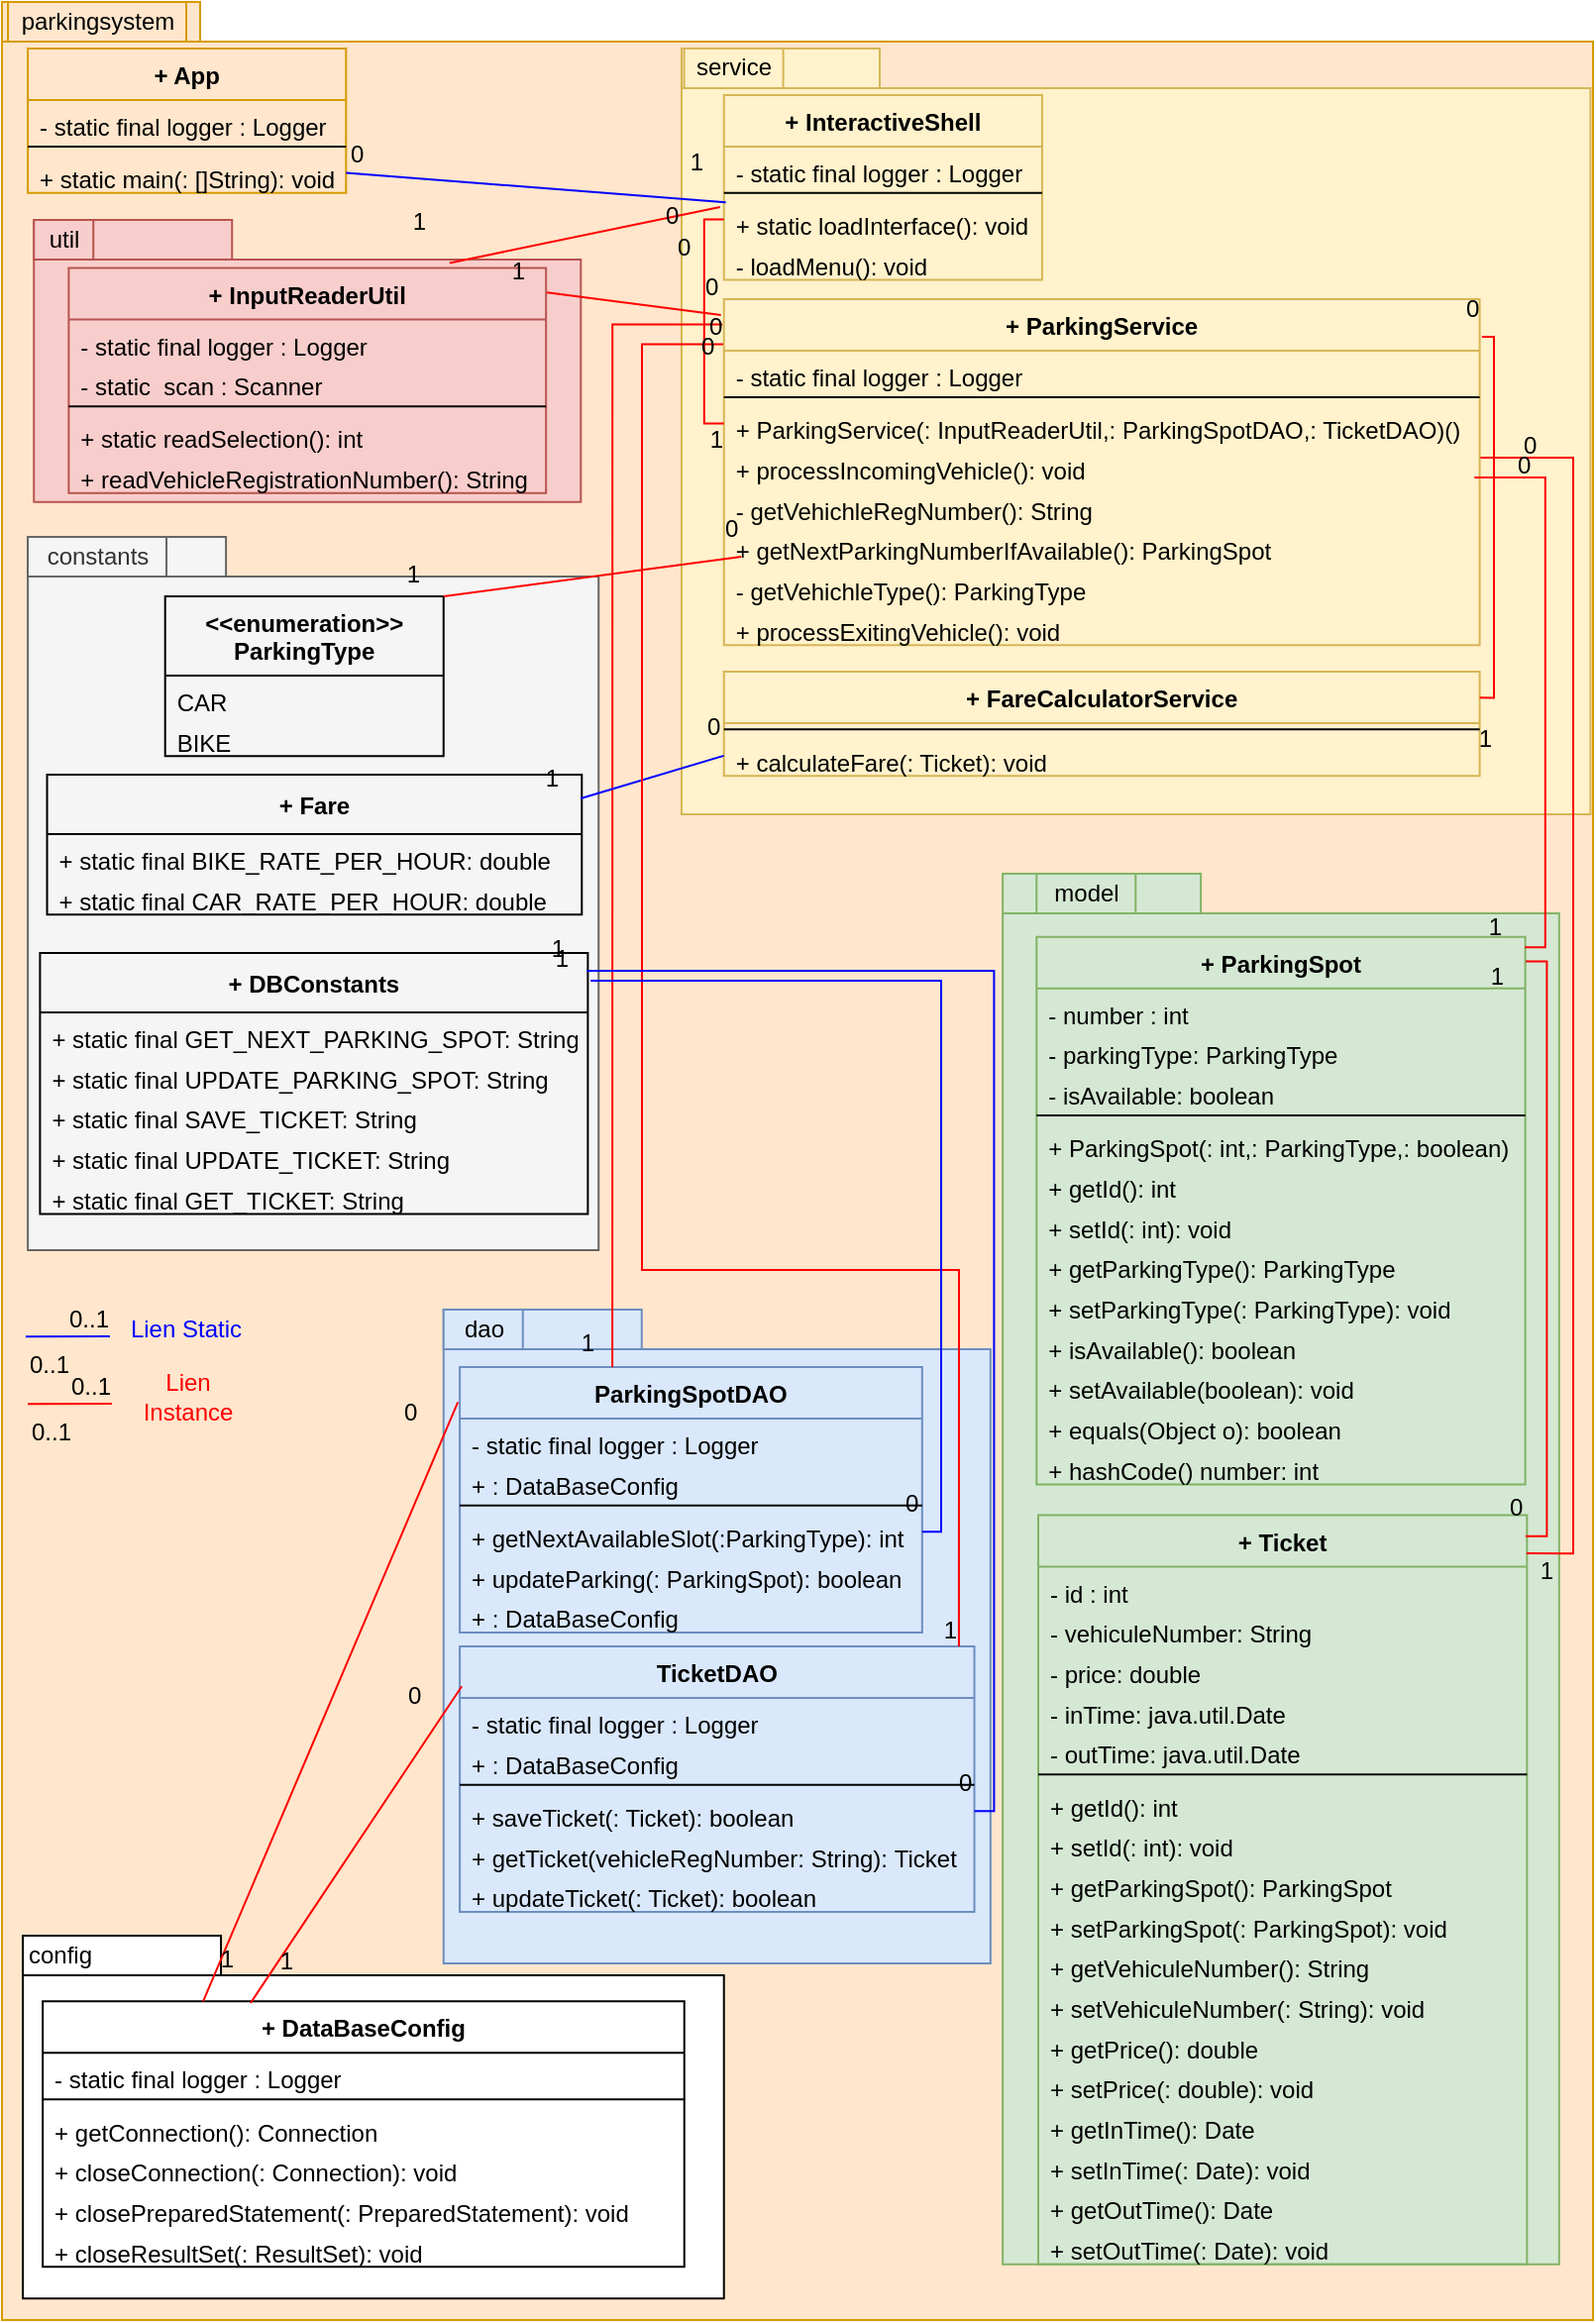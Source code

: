 <mxfile version="17.4.2" type="device" pages="2"><diagram id="C5RBs43oDa-KdzZeNtuy" name="beforeAll"><mxGraphModel dx="1929" dy="835" grid="1" gridSize="10" guides="1" tooltips="1" connect="1" arrows="1" fold="1" page="1" pageScale="1" pageWidth="827" pageHeight="1169" math="0" shadow="0"><root><mxCell id="WIyWlLk6GJQsqaUBKTNV-0"/><mxCell id="WIyWlLk6GJQsqaUBKTNV-1" parent="WIyWlLk6GJQsqaUBKTNV-0"/><mxCell id="VxuYW8D_on6jM82bHKN0-11" value="" style="shape=folder;fontStyle=1;spacingTop=10;tabWidth=100;tabHeight=20;tabPosition=left;html=1;fillColor=#ffe6cc;strokeColor=#d79b00;" parent="WIyWlLk6GJQsqaUBKTNV-1" vertex="1"><mxGeometry x="-813" y="10" width="803" height="1170" as="geometry"/></mxCell><mxCell id="VxuYW8D_on6jM82bHKN0-12" value="parkingsystem" style="text;html=1;align=center;verticalAlign=middle;resizable=0;points=[];autosize=1;strokeColor=#d79b00;fillColor=#ffe6cc;gradientColor=none;glass=0;" parent="WIyWlLk6GJQsqaUBKTNV-1" vertex="1"><mxGeometry x="-809.989" y="10" width="90" height="20" as="geometry"/></mxCell><mxCell id="VxuYW8D_on6jM82bHKN0-48" value="" style="shape=folder;fontStyle=1;spacingTop=10;tabWidth=100;tabHeight=20;tabPosition=left;html=1;fillColor=#dae8fc;strokeColor=#6c8ebf;" parent="WIyWlLk6GJQsqaUBKTNV-1" vertex="1"><mxGeometry x="-590.12" y="670" width="276.03" height="330" as="geometry"/></mxCell><mxCell id="VxuYW8D_on6jM82bHKN0-50" value="ParkingSpotDAO" style="swimlane;fontStyle=1;align=center;verticalAlign=top;childLayout=stackLayout;horizontal=1;startSize=26;horizontalStack=0;resizeParent=1;resizeParentMax=0;resizeLast=0;collapsible=1;marginBottom=0;fillColor=#dae8fc;strokeColor=#6c8ebf;" parent="WIyWlLk6GJQsqaUBKTNV-1" vertex="1"><mxGeometry x="-581.961" y="698.997" width="233.372" height="133.978" as="geometry"/></mxCell><mxCell id="VxuYW8D_on6jM82bHKN0-51" value="- static final logger : Logger" style="text;strokeColor=none;fillColor=none;align=left;verticalAlign=top;spacingLeft=4;spacingRight=4;overflow=hidden;rotatable=0;points=[[0,0.5],[1,0.5]];portConstraint=eastwest;" parent="VxuYW8D_on6jM82bHKN0-50" vertex="1"><mxGeometry y="26" width="233.372" height="20.344" as="geometry"/></mxCell><mxCell id="v0weGoiWArJkvQH0UxmZ-0" value="+ : DataBaseConfig" style="text;strokeColor=none;fillColor=none;align=left;verticalAlign=top;spacingLeft=4;spacingRight=4;overflow=hidden;rotatable=0;points=[[0,0.5],[1,0.5]];portConstraint=eastwest;" vertex="1" parent="VxuYW8D_on6jM82bHKN0-50"><mxGeometry y="46.344" width="233.372" height="20.344" as="geometry"/></mxCell><mxCell id="VxuYW8D_on6jM82bHKN0-52" value="" style="line;strokeWidth=1;fillColor=none;align=left;verticalAlign=middle;spacingTop=-1;spacingLeft=3;spacingRight=3;rotatable=0;labelPosition=right;points=[];portConstraint=eastwest;" parent="VxuYW8D_on6jM82bHKN0-50" vertex="1"><mxGeometry y="66.687" width="233.372" height="6.26" as="geometry"/></mxCell><mxCell id="VxuYW8D_on6jM82bHKN0-53" value="+ getNextAvailableSlot(:ParkingType): int " style="text;strokeColor=none;fillColor=none;align=left;verticalAlign=top;spacingLeft=4;spacingRight=4;overflow=hidden;rotatable=0;points=[[0,0.5],[1,0.5]];portConstraint=eastwest;" parent="VxuYW8D_on6jM82bHKN0-50" vertex="1"><mxGeometry y="72.947" width="233.372" height="20.344" as="geometry"/></mxCell><mxCell id="VxuYW8D_on6jM82bHKN0-92" value="+ updateParking(: ParkingSpot): boolean" style="text;strokeColor=none;fillColor=none;align=left;verticalAlign=top;spacingLeft=4;spacingRight=4;overflow=hidden;rotatable=0;points=[[0,0.5],[1,0.5]];portConstraint=eastwest;" parent="VxuYW8D_on6jM82bHKN0-50" vertex="1"><mxGeometry y="93.29" width="233.372" height="20.344" as="geometry"/></mxCell><mxCell id="v0weGoiWArJkvQH0UxmZ-2" value="+ : DataBaseConfig" style="text;strokeColor=none;fillColor=none;align=left;verticalAlign=top;spacingLeft=4;spacingRight=4;overflow=hidden;rotatable=0;points=[[0,0.5],[1,0.5]];portConstraint=eastwest;" vertex="1" parent="VxuYW8D_on6jM82bHKN0-50"><mxGeometry y="113.634" width="233.372" height="20.344" as="geometry"/></mxCell><mxCell id="VxuYW8D_on6jM82bHKN0-54" value="TicketDAO" style="swimlane;fontStyle=1;align=center;verticalAlign=top;childLayout=stackLayout;horizontal=1;startSize=26;horizontalStack=0;resizeParent=1;resizeParentMax=0;resizeLast=0;collapsible=1;marginBottom=0;fillColor=#dae8fc;strokeColor=#6c8ebf;" parent="WIyWlLk6GJQsqaUBKTNV-1" vertex="1"><mxGeometry x="-581.961" y="840.004" width="259.72" height="133.978" as="geometry"/></mxCell><mxCell id="VxuYW8D_on6jM82bHKN0-55" value="- static final logger : Logger" style="text;strokeColor=none;fillColor=none;align=left;verticalAlign=top;spacingLeft=4;spacingRight=4;overflow=hidden;rotatable=0;points=[[0,0.5],[1,0.5]];portConstraint=eastwest;" parent="VxuYW8D_on6jM82bHKN0-54" vertex="1"><mxGeometry y="26" width="259.72" height="20.344" as="geometry"/></mxCell><mxCell id="v0weGoiWArJkvQH0UxmZ-1" value="+ : DataBaseConfig" style="text;strokeColor=none;fillColor=none;align=left;verticalAlign=top;spacingLeft=4;spacingRight=4;overflow=hidden;rotatable=0;points=[[0,0.5],[1,0.5]];portConstraint=eastwest;" vertex="1" parent="VxuYW8D_on6jM82bHKN0-54"><mxGeometry y="46.344" width="259.72" height="20.344" as="geometry"/></mxCell><mxCell id="VxuYW8D_on6jM82bHKN0-56" value="" style="line;strokeWidth=1;fillColor=none;align=left;verticalAlign=middle;spacingTop=-1;spacingLeft=3;spacingRight=3;rotatable=0;labelPosition=right;points=[];portConstraint=eastwest;" parent="VxuYW8D_on6jM82bHKN0-54" vertex="1"><mxGeometry y="66.687" width="259.72" height="6.26" as="geometry"/></mxCell><mxCell id="VxuYW8D_on6jM82bHKN0-57" value="+ saveTicket(: Ticket): boolean" style="text;strokeColor=none;fillColor=none;align=left;verticalAlign=top;spacingLeft=4;spacingRight=4;overflow=hidden;rotatable=0;points=[[0,0.5],[1,0.5]];portConstraint=eastwest;" parent="VxuYW8D_on6jM82bHKN0-54" vertex="1"><mxGeometry y="72.947" width="259.72" height="20.344" as="geometry"/></mxCell><mxCell id="VxuYW8D_on6jM82bHKN0-94" value="+ getTicket(vehicleRegNumber: String): Ticket" style="text;strokeColor=none;fillColor=none;align=left;verticalAlign=top;spacingLeft=4;spacingRight=4;overflow=hidden;rotatable=0;points=[[0,0.5],[1,0.5]];portConstraint=eastwest;" parent="VxuYW8D_on6jM82bHKN0-54" vertex="1"><mxGeometry y="93.29" width="259.72" height="20.344" as="geometry"/></mxCell><mxCell id="VxuYW8D_on6jM82bHKN0-95" value="+ updateTicket(: Ticket): boolean" style="text;strokeColor=none;fillColor=none;align=left;verticalAlign=top;spacingLeft=4;spacingRight=4;overflow=hidden;rotatable=0;points=[[0,0.5],[1,0.5]];portConstraint=eastwest;" parent="VxuYW8D_on6jM82bHKN0-54" vertex="1"><mxGeometry y="113.634" width="259.72" height="20.344" as="geometry"/></mxCell><mxCell id="VxuYW8D_on6jM82bHKN0-4" value="+ App" style="swimlane;fontStyle=1;align=center;verticalAlign=top;childLayout=stackLayout;horizontal=1;startSize=26;horizontalStack=0;resizeParent=1;resizeParentMax=0;resizeLast=0;collapsible=1;marginBottom=0;fillColor=#ffe6cc;strokeColor=#d79b00;" parent="WIyWlLk6GJQsqaUBKTNV-1" vertex="1"><mxGeometry x="-799.951" y="33.473" width="160.6" height="72.947" as="geometry"/></mxCell><mxCell id="VxuYW8D_on6jM82bHKN0-10" value="- static final logger : Logger" style="text;align=left;verticalAlign=top;spacingLeft=4;spacingRight=4;overflow=hidden;rotatable=0;points=[[0,0.5],[1,0.5]];portConstraint=eastwest;" parent="VxuYW8D_on6jM82bHKN0-4" vertex="1"><mxGeometry y="26" width="160.6" height="20.344" as="geometry"/></mxCell><mxCell id="VxuYW8D_on6jM82bHKN0-6" value="" style="line;strokeWidth=1;align=left;verticalAlign=middle;spacingTop=-1;spacingLeft=3;spacingRight=3;rotatable=0;labelPosition=right;points=[];portConstraint=eastwest;" parent="VxuYW8D_on6jM82bHKN0-4" vertex="1"><mxGeometry y="46.344" width="160.6" height="6.26" as="geometry"/></mxCell><mxCell id="VxuYW8D_on6jM82bHKN0-7" value="+ static main(: []String): void" style="text;align=left;verticalAlign=top;spacingLeft=4;spacingRight=4;overflow=hidden;rotatable=0;points=[[0,0.5],[1,0.5]];portConstraint=eastwest;" parent="VxuYW8D_on6jM82bHKN0-4" vertex="1"><mxGeometry y="52.603" width="160.6" height="20.344" as="geometry"/></mxCell><mxCell id="VxuYW8D_on6jM82bHKN0-13" value="" style="shape=folder;fontStyle=1;spacingTop=10;tabWidth=100;tabHeight=20;tabPosition=left;html=1;fillColor=#fff2cc;strokeColor=#d6b656;" parent="WIyWlLk6GJQsqaUBKTNV-1" vertex="1"><mxGeometry x="-470" y="33.47" width="458.71" height="386.53" as="geometry"/></mxCell><mxCell id="VxuYW8D_on6jM82bHKN0-14" value="service" style="text;html=1;align=center;verticalAlign=middle;resizable=0;points=[];autosize=1;strokeColor=#d6b656;fillColor=#fff2cc;glass=0;" parent="WIyWlLk6GJQsqaUBKTNV-1" vertex="1"><mxGeometry x="-468.709" y="33.473" width="50" height="20" as="geometry"/></mxCell><mxCell id="VxuYW8D_on6jM82bHKN0-16" value="+ InteractiveShell" style="swimlane;fontStyle=1;align=center;verticalAlign=top;childLayout=stackLayout;horizontal=1;startSize=26;horizontalStack=0;resizeParent=1;resizeParentMax=0;resizeLast=0;collapsible=1;marginBottom=0;glass=0;fillColor=#fff2cc;strokeColor=#d6b656;" parent="WIyWlLk6GJQsqaUBKTNV-1" vertex="1"><mxGeometry x="-448.634" y="56.947" width="160.6" height="93.29" as="geometry"/></mxCell><mxCell id="VxuYW8D_on6jM82bHKN0-20" value="- static final logger : Logger" style="text;strokeColor=none;fillColor=none;align=left;verticalAlign=top;spacingLeft=4;spacingRight=4;overflow=hidden;rotatable=0;points=[[0,0.5],[1,0.5]];portConstraint=eastwest;" parent="VxuYW8D_on6jM82bHKN0-16" vertex="1"><mxGeometry y="26" width="160.6" height="20.344" as="geometry"/></mxCell><mxCell id="VxuYW8D_on6jM82bHKN0-18" value="" style="line;strokeWidth=1;fillColor=none;align=left;verticalAlign=middle;spacingTop=-1;spacingLeft=3;spacingRight=3;rotatable=0;labelPosition=right;points=[];portConstraint=eastwest;glass=0;" parent="VxuYW8D_on6jM82bHKN0-16" vertex="1"><mxGeometry y="46.344" width="160.6" height="6.26" as="geometry"/></mxCell><mxCell id="VxuYW8D_on6jM82bHKN0-21" value="+ static loadInterface(): void" style="text;strokeColor=none;fillColor=none;align=left;verticalAlign=top;spacingLeft=4;spacingRight=4;overflow=hidden;rotatable=0;points=[[0,0.5],[1,0.5]];portConstraint=eastwest;" parent="VxuYW8D_on6jM82bHKN0-16" vertex="1"><mxGeometry y="52.603" width="160.6" height="20.344" as="geometry"/></mxCell><mxCell id="VxuYW8D_on6jM82bHKN0-19" value="- loadMenu(): void" style="text;strokeColor=none;fillColor=none;align=left;verticalAlign=top;spacingLeft=4;spacingRight=4;overflow=hidden;rotatable=0;points=[[0,0.5],[1,0.5]];portConstraint=eastwest;glass=0;" parent="VxuYW8D_on6jM82bHKN0-16" vertex="1"><mxGeometry y="72.947" width="160.6" height="20.344" as="geometry"/></mxCell><mxCell id="VxuYW8D_on6jM82bHKN0-22" value="" style="endArrow=none;html=1;rounded=0;align=center;verticalAlign=top;endFill=0;labelBackgroundColor=none;exitX=1;exitY=0.5;exitDx=0;exitDy=0;entryX=0.006;entryY=0.077;entryDx=0;entryDy=0;entryPerimeter=0;strokeColor=#0000FF;" parent="WIyWlLk6GJQsqaUBKTNV-1" source="VxuYW8D_on6jM82bHKN0-7" target="VxuYW8D_on6jM82bHKN0-21" edge="1"><mxGeometry relative="1" as="geometry"><mxPoint x="-773.854" y="85.897" as="sourcePoint"/><mxPoint x="-758.798" y="207.959" as="targetPoint"/></mxGeometry></mxCell><mxCell id="VxuYW8D_on6jM82bHKN0-23" value="0" style="resizable=0;html=1;align=left;verticalAlign=top;labelBackgroundColor=none;glass=0;gradientColor=none;" parent="VxuYW8D_on6jM82bHKN0-22" connectable="0" vertex="1"><mxGeometry x="-1" relative="1" as="geometry"><mxPoint y="-23" as="offset"/></mxGeometry></mxCell><mxCell id="VxuYW8D_on6jM82bHKN0-24" value="&lt;span style=&quot;text-align: left&quot;&gt;1&lt;/span&gt;" style="resizable=0;html=1;align=right;verticalAlign=bottom;labelBackgroundColor=none;glass=0;gradientColor=none;" parent="VxuYW8D_on6jM82bHKN0-22" connectable="0" vertex="1"><mxGeometry x="1" relative="1" as="geometry"><mxPoint x="-11" y="-12" as="offset"/></mxGeometry></mxCell><mxCell id="VxuYW8D_on6jM82bHKN0-37" value="+ ParkingService" style="swimlane;fontStyle=1;align=center;verticalAlign=top;childLayout=stackLayout;horizontal=1;startSize=26;horizontalStack=0;resizeParent=1;resizeParentMax=0;resizeLast=0;collapsible=1;marginBottom=0;glass=0;fillColor=#fff2cc;strokeColor=#d6b656;" parent="WIyWlLk6GJQsqaUBKTNV-1" vertex="1"><mxGeometry x="-448.634" y="159.997" width="381.425" height="174.665" as="geometry"><mxRectangle x="-448.634" y="200.917" width="130" height="26" as="alternateBounds"/></mxGeometry></mxCell><mxCell id="VxuYW8D_on6jM82bHKN0-38" value="- static final logger : Logger" style="text;strokeColor=none;fillColor=none;align=left;verticalAlign=top;spacingLeft=4;spacingRight=4;overflow=hidden;rotatable=0;points=[[0,0.5],[1,0.5]];portConstraint=eastwest;" parent="VxuYW8D_on6jM82bHKN0-37" vertex="1"><mxGeometry y="26" width="381.425" height="20.344" as="geometry"/></mxCell><mxCell id="VxuYW8D_on6jM82bHKN0-39" value="" style="line;strokeWidth=1;fillColor=none;align=left;verticalAlign=middle;spacingTop=-1;spacingLeft=3;spacingRight=3;rotatable=0;labelPosition=right;points=[];portConstraint=eastwest;glass=0;" parent="VxuYW8D_on6jM82bHKN0-37" vertex="1"><mxGeometry y="46.344" width="381.425" height="6.26" as="geometry"/></mxCell><mxCell id="VxuYW8D_on6jM82bHKN0-40" value="+ ParkingService(: InputReaderUtil,: ParkingSpotDAO,: TicketDAO)()" style="text;strokeColor=none;fillColor=none;align=left;verticalAlign=top;spacingLeft=4;spacingRight=4;overflow=hidden;rotatable=0;points=[[0,0.5],[1,0.5]];portConstraint=eastwest;" parent="VxuYW8D_on6jM82bHKN0-37" vertex="1"><mxGeometry y="52.603" width="381.425" height="20.344" as="geometry"/></mxCell><mxCell id="VxuYW8D_on6jM82bHKN0-41" value="+ processIncomingVehicle(): void" style="text;strokeColor=none;fillColor=none;align=left;verticalAlign=top;spacingLeft=4;spacingRight=4;overflow=hidden;rotatable=0;points=[[0,0.5],[1,0.5]];portConstraint=eastwest;glass=0;" parent="VxuYW8D_on6jM82bHKN0-37" vertex="1"><mxGeometry y="72.947" width="381.425" height="20.344" as="geometry"/></mxCell><mxCell id="VxuYW8D_on6jM82bHKN0-80" value="- getVehichleRegNumber(): String" style="text;strokeColor=none;fillColor=none;align=left;verticalAlign=top;spacingLeft=4;spacingRight=4;overflow=hidden;rotatable=0;points=[[0,0.5],[1,0.5]];portConstraint=eastwest;glass=0;" parent="VxuYW8D_on6jM82bHKN0-37" vertex="1"><mxGeometry y="93.29" width="381.425" height="20.344" as="geometry"/></mxCell><mxCell id="VxuYW8D_on6jM82bHKN0-81" value="+ getNextParkingNumberIfAvailable(): ParkingSpot" style="text;strokeColor=none;fillColor=none;align=left;verticalAlign=top;spacingLeft=4;spacingRight=4;overflow=hidden;rotatable=0;points=[[0,0.5],[1,0.5]];portConstraint=eastwest;glass=0;" parent="VxuYW8D_on6jM82bHKN0-37" vertex="1"><mxGeometry y="113.634" width="381.425" height="20.344" as="geometry"/></mxCell><mxCell id="VxuYW8D_on6jM82bHKN0-82" value="- getVehichleType(): ParkingType" style="text;strokeColor=none;fillColor=none;align=left;verticalAlign=top;spacingLeft=4;spacingRight=4;overflow=hidden;rotatable=0;points=[[0,0.5],[1,0.5]];portConstraint=eastwest;glass=0;" parent="VxuYW8D_on6jM82bHKN0-37" vertex="1"><mxGeometry y="133.978" width="381.425" height="20.344" as="geometry"/></mxCell><mxCell id="VxuYW8D_on6jM82bHKN0-83" value="+ processExitingVehicle(): void" style="text;strokeColor=none;fillColor=none;align=left;verticalAlign=top;spacingLeft=4;spacingRight=4;overflow=hidden;rotatable=0;points=[[0,0.5],[1,0.5]];portConstraint=eastwest;glass=0;" parent="VxuYW8D_on6jM82bHKN0-37" vertex="1"><mxGeometry y="154.321" width="381.425" height="20.344" as="geometry"/></mxCell><mxCell id="VxuYW8D_on6jM82bHKN0-42" value="" style="endArrow=none;html=1;rounded=0;align=center;verticalAlign=top;endFill=0;labelBackgroundColor=none;exitX=0;exitY=0.5;exitDx=0;exitDy=0;entryX=0;entryY=0.5;entryDx=0;entryDy=0;edgeStyle=orthogonalEdgeStyle;strokeColor=#FF0000;" parent="WIyWlLk6GJQsqaUBKTNV-1" source="VxuYW8D_on6jM82bHKN0-21" target="VxuYW8D_on6jM82bHKN0-40" edge="1"><mxGeometry relative="1" as="geometry"><mxPoint x="-448.639" y="268.208" as="sourcePoint"/><mxPoint x="-432.619" y="369.145" as="targetPoint"/></mxGeometry></mxCell><mxCell id="VxuYW8D_on6jM82bHKN0-43" value="0" style="resizable=0;html=1;align=left;verticalAlign=top;labelBackgroundColor=none;glass=0;gradientColor=none;" parent="VxuYW8D_on6jM82bHKN0-42" connectable="0" vertex="1"><mxGeometry x="-1" relative="1" as="geometry"><mxPoint x="-25" as="offset"/></mxGeometry></mxCell><mxCell id="VxuYW8D_on6jM82bHKN0-44" value="&lt;span style=&quot;text-align: left&quot;&gt;1&lt;/span&gt;" style="resizable=0;html=1;align=right;verticalAlign=bottom;labelBackgroundColor=none;glass=0;gradientColor=none;" parent="VxuYW8D_on6jM82bHKN0-42" connectable="0" vertex="1"><mxGeometry x="1" relative="1" as="geometry"><mxPoint y="17" as="offset"/></mxGeometry></mxCell><mxCell id="VxuYW8D_on6jM82bHKN0-64" value="" style="endArrow=none;html=1;rounded=0;align=center;verticalAlign=top;endFill=0;labelBackgroundColor=none;strokeColor=#FF0000;exitX=-0.002;exitY=0.073;exitDx=0;exitDy=0;exitPerimeter=0;entryX=0.33;entryY=0;entryDx=0;entryDy=0;entryPerimeter=0;edgeStyle=orthogonalEdgeStyle;" parent="WIyWlLk6GJQsqaUBKTNV-1" source="VxuYW8D_on6jM82bHKN0-37" target="VxuYW8D_on6jM82bHKN0-50" edge="1"><mxGeometry relative="1" as="geometry"><mxPoint x="-378.376" y="276.032" as="sourcePoint"/><mxPoint x="-490" y="700" as="targetPoint"/></mxGeometry></mxCell><mxCell id="VxuYW8D_on6jM82bHKN0-65" value="0" style="resizable=0;html=1;align=left;verticalAlign=top;labelBackgroundColor=none;glass=0;gradientColor=none;" parent="VxuYW8D_on6jM82bHKN0-64" connectable="0" vertex="1"><mxGeometry x="-1" relative="1" as="geometry"><mxPoint x="-9" y="-13" as="offset"/></mxGeometry></mxCell><mxCell id="VxuYW8D_on6jM82bHKN0-66" value="&lt;span style=&quot;text-align: left&quot;&gt;1&lt;/span&gt;" style="resizable=0;html=1;align=right;verticalAlign=bottom;labelBackgroundColor=none;glass=0;gradientColor=none;" parent="VxuYW8D_on6jM82bHKN0-64" connectable="0" vertex="1"><mxGeometry x="1" relative="1" as="geometry"><mxPoint x="-9" y="-4" as="offset"/></mxGeometry></mxCell><mxCell id="VxuYW8D_on6jM82bHKN0-25" value="" style="shape=folder;fontStyle=1;spacingTop=10;tabWidth=100;tabHeight=20;tabPosition=left;html=1;fillColor=#f8cecc;strokeColor=#b85450;" parent="WIyWlLk6GJQsqaUBKTNV-1" vertex="1"><mxGeometry x="-796.881" y="120.003" width="276.031" height="142.405" as="geometry"/></mxCell><mxCell id="VxuYW8D_on6jM82bHKN0-27" value="+ InputReaderUtil" style="swimlane;fontStyle=1;align=center;verticalAlign=top;childLayout=stackLayout;horizontal=1;startSize=26;horizontalStack=0;resizeParent=1;resizeParentMax=0;resizeLast=0;collapsible=1;marginBottom=0;glass=0;fillColor=#f8cecc;strokeColor=#b85450;" parent="WIyWlLk6GJQsqaUBKTNV-1" vertex="1"><mxGeometry x="-779.316" y="144.259" width="240.9" height="113.634" as="geometry"/></mxCell><mxCell id="VxuYW8D_on6jM82bHKN0-28" value="- static final logger : Logger" style="text;strokeColor=none;fillColor=none;align=left;verticalAlign=top;spacingLeft=4;spacingRight=4;overflow=hidden;rotatable=0;points=[[0,0.5],[1,0.5]];portConstraint=eastwest;" parent="VxuYW8D_on6jM82bHKN0-27" vertex="1"><mxGeometry y="26" width="240.9" height="20.344" as="geometry"/></mxCell><mxCell id="VxuYW8D_on6jM82bHKN0-32" value="- static  scan : Scanner " style="text;strokeColor=none;fillColor=none;align=left;verticalAlign=top;spacingLeft=4;spacingRight=4;overflow=hidden;rotatable=0;points=[[0,0.5],[1,0.5]];portConstraint=eastwest;" parent="VxuYW8D_on6jM82bHKN0-27" vertex="1"><mxGeometry y="46.344" width="240.9" height="20.344" as="geometry"/></mxCell><mxCell id="VxuYW8D_on6jM82bHKN0-29" value="" style="line;strokeWidth=1;fillColor=none;align=left;verticalAlign=middle;spacingTop=-1;spacingLeft=3;spacingRight=3;rotatable=0;labelPosition=right;points=[];portConstraint=eastwest;glass=0;" parent="VxuYW8D_on6jM82bHKN0-27" vertex="1"><mxGeometry y="66.687" width="240.9" height="6.26" as="geometry"/></mxCell><mxCell id="VxuYW8D_on6jM82bHKN0-30" value="+ static readSelection(): int" style="text;strokeColor=none;fillColor=none;align=left;verticalAlign=top;spacingLeft=4;spacingRight=4;overflow=hidden;rotatable=0;points=[[0,0.5],[1,0.5]];portConstraint=eastwest;" parent="VxuYW8D_on6jM82bHKN0-27" vertex="1"><mxGeometry y="72.947" width="240.9" height="20.344" as="geometry"/></mxCell><mxCell id="VxuYW8D_on6jM82bHKN0-31" value="+ readVehicleRegistrationNumber(): String" style="text;strokeColor=none;fillColor=none;align=left;verticalAlign=top;spacingLeft=4;spacingRight=4;overflow=hidden;rotatable=0;points=[[0,0.5],[1,0.5]];portConstraint=eastwest;glass=0;" parent="VxuYW8D_on6jM82bHKN0-27" vertex="1"><mxGeometry y="93.29" width="240.9" height="20.344" as="geometry"/></mxCell><mxCell id="VxuYW8D_on6jM82bHKN0-45" value="" style="endArrow=none;html=1;rounded=0;align=center;verticalAlign=top;endFill=0;labelBackgroundColor=none;entryX=1.002;entryY=0.109;entryDx=0;entryDy=0;entryPerimeter=0;strokeColor=#FF0000;exitX=-0.004;exitY=0.046;exitDx=0;exitDy=0;exitPerimeter=0;" parent="WIyWlLk6GJQsqaUBKTNV-1" source="VxuYW8D_on6jM82bHKN0-37" target="VxuYW8D_on6jM82bHKN0-27" edge="1"><mxGeometry relative="1" as="geometry"><mxPoint x="-468.714" y="166.49" as="sourcePoint"/><mxPoint x="-538.976" y="88.245" as="targetPoint"/></mxGeometry></mxCell><mxCell id="VxuYW8D_on6jM82bHKN0-46" value="0" style="resizable=0;html=1;align=left;verticalAlign=top;labelBackgroundColor=none;glass=0;gradientColor=none;" parent="VxuYW8D_on6jM82bHKN0-45" connectable="0" vertex="1"><mxGeometry x="-1" relative="1" as="geometry"><mxPoint x="-10" y="-28" as="offset"/></mxGeometry></mxCell><mxCell id="VxuYW8D_on6jM82bHKN0-47" value="&lt;span style=&quot;text-align: left&quot;&gt;1&lt;/span&gt;" style="resizable=0;html=1;align=right;verticalAlign=bottom;labelBackgroundColor=none;glass=0;gradientColor=none;" parent="VxuYW8D_on6jM82bHKN0-45" connectable="0" vertex="1"><mxGeometry x="1" relative="1" as="geometry"><mxPoint x="-11" y="-2" as="offset"/></mxGeometry></mxCell><mxCell id="VxuYW8D_on6jM82bHKN0-49" value="dao" style="text;html=1;align=center;verticalAlign=middle;resizable=0;points=[];autosize=1;strokeColor=#6c8ebf;fillColor=#dae8fc;glass=0;" parent="WIyWlLk6GJQsqaUBKTNV-1" vertex="1"><mxGeometry x="-590.121" y="670.004" width="40" height="20" as="geometry"/></mxCell><mxCell id="VxuYW8D_on6jM82bHKN0-112" value="" style="endArrow=none;html=1;rounded=0;align=center;verticalAlign=top;endFill=0;labelBackgroundColor=none;exitX=-0.012;exitY=0.192;exitDx=0;exitDy=0;entryX=0.798;entryY=-0.022;entryDx=0;entryDy=0;entryPerimeter=0;strokeColor=#FF0000;exitPerimeter=0;" parent="WIyWlLk6GJQsqaUBKTNV-1" source="VxuYW8D_on6jM82bHKN0-21" target="VxuYW8D_on6jM82bHKN0-27" edge="1"><mxGeometry relative="1" as="geometry"><mxPoint x="-749.764" y="322.979" as="sourcePoint"/><mxPoint x="-578.163" y="337.847" as="targetPoint"/></mxGeometry></mxCell><mxCell id="VxuYW8D_on6jM82bHKN0-113" value="0" style="resizable=0;html=1;align=left;verticalAlign=top;labelBackgroundColor=none;glass=0;gradientColor=none;" parent="VxuYW8D_on6jM82bHKN0-112" connectable="0" vertex="1"><mxGeometry x="-1" relative="1" as="geometry"><mxPoint x="-29" y="-9" as="offset"/></mxGeometry></mxCell><mxCell id="VxuYW8D_on6jM82bHKN0-114" value="&lt;span style=&quot;text-align: left&quot;&gt;1&lt;/span&gt;" style="resizable=0;html=1;align=right;verticalAlign=bottom;labelBackgroundColor=none;glass=0;gradientColor=none;" parent="VxuYW8D_on6jM82bHKN0-112" connectable="0" vertex="1"><mxGeometry x="1" relative="1" as="geometry"><mxPoint x="-11" y="-12" as="offset"/></mxGeometry></mxCell><mxCell id="8rqrKNaryhwmuSqWMFkz-4" value="" style="shape=folder;fontStyle=1;spacingTop=10;tabWidth=100;tabHeight=20;tabPosition=left;html=1;fillColor=#f5f5f5;fontColor=#333333;strokeColor=#666666;" parent="WIyWlLk6GJQsqaUBKTNV-1" vertex="1"><mxGeometry x="-799.95" y="280" width="288.07" height="360" as="geometry"/></mxCell><mxCell id="8rqrKNaryhwmuSqWMFkz-0" value="&lt;&lt;enumeration&gt;&gt;&#10;ParkingType" style="swimlane;fontStyle=1;childLayout=stackLayout;horizontal=1;startSize=40;fillColor=none;horizontalStack=0;resizeParent=1;resizeParentMax=0;resizeLast=0;collapsible=1;marginBottom=0;" parent="WIyWlLk6GJQsqaUBKTNV-1" vertex="1"><mxGeometry x="-730.651" y="309.997" width="140.525" height="80.687" as="geometry"/></mxCell><mxCell id="8rqrKNaryhwmuSqWMFkz-1" value="CAR" style="text;strokeColor=none;fillColor=none;align=left;verticalAlign=top;spacingLeft=4;spacingRight=4;overflow=hidden;rotatable=0;points=[[0,0.5],[1,0.5]];portConstraint=eastwest;" parent="8rqrKNaryhwmuSqWMFkz-0" vertex="1"><mxGeometry y="40" width="140.525" height="20.344" as="geometry"/></mxCell><mxCell id="8rqrKNaryhwmuSqWMFkz-2" value="BIKE" style="text;strokeColor=none;fillColor=none;align=left;verticalAlign=top;spacingLeft=4;spacingRight=4;overflow=hidden;rotatable=0;points=[[0,0.5],[1,0.5]];portConstraint=eastwest;" parent="8rqrKNaryhwmuSqWMFkz-0" vertex="1"><mxGeometry y="60.344" width="140.525" height="20.344" as="geometry"/></mxCell><mxCell id="8rqrKNaryhwmuSqWMFkz-6" value="+ Fare" style="swimlane;fontStyle=1;childLayout=stackLayout;horizontal=1;startSize=30;fillColor=none;horizontalStack=0;resizeParent=1;resizeParentMax=0;resizeLast=0;collapsible=1;marginBottom=0;" parent="WIyWlLk6GJQsqaUBKTNV-1" vertex="1"><mxGeometry x="-790.24" y="399.996" width="269.878" height="70.687" as="geometry"/></mxCell><mxCell id="8rqrKNaryhwmuSqWMFkz-9" value="+ static final BIKE_RATE_PER_HOUR: double" style="text;strokeColor=none;fillColor=none;align=left;verticalAlign=top;spacingLeft=4;spacingRight=4;overflow=hidden;rotatable=0;points=[[0,0.5],[1,0.5]];portConstraint=eastwest;" parent="8rqrKNaryhwmuSqWMFkz-6" vertex="1"><mxGeometry y="30" width="269.878" height="20.344" as="geometry"/></mxCell><mxCell id="8rqrKNaryhwmuSqWMFkz-10" value="+ static final CAR_RATE_PER_HOUR: double" style="text;strokeColor=none;fillColor=none;align=left;verticalAlign=top;spacingLeft=4;spacingRight=4;overflow=hidden;rotatable=0;points=[[0,0.5],[1,0.5]];portConstraint=eastwest;" parent="8rqrKNaryhwmuSqWMFkz-6" vertex="1"><mxGeometry y="50.344" width="269.878" height="20.344" as="geometry"/></mxCell><mxCell id="8rqrKNaryhwmuSqWMFkz-11" value="+ DBConstants" style="swimlane;fontStyle=1;childLayout=stackLayout;horizontal=1;startSize=30;fillColor=none;horizontalStack=0;resizeParent=1;resizeParentMax=0;resizeLast=0;collapsible=1;marginBottom=0;" parent="WIyWlLk6GJQsqaUBKTNV-1" vertex="1"><mxGeometry x="-793.805" y="490.001" width="276.493" height="131.718" as="geometry"/></mxCell><mxCell id="8rqrKNaryhwmuSqWMFkz-12" value="+ static final GET_NEXT_PARKING_SPOT: String&#10; " style="text;strokeColor=none;fillColor=none;align=left;verticalAlign=top;spacingLeft=4;spacingRight=4;overflow=hidden;rotatable=0;points=[[0,0.5],[1,0.5]];portConstraint=eastwest;" parent="8rqrKNaryhwmuSqWMFkz-11" vertex="1"><mxGeometry y="30" width="276.493" height="20.344" as="geometry"/></mxCell><mxCell id="8rqrKNaryhwmuSqWMFkz-13" value="+ static final UPDATE_PARKING_SPOT: String&#10; " style="text;strokeColor=none;fillColor=none;align=left;verticalAlign=top;spacingLeft=4;spacingRight=4;overflow=hidden;rotatable=0;points=[[0,0.5],[1,0.5]];portConstraint=eastwest;" parent="8rqrKNaryhwmuSqWMFkz-11" vertex="1"><mxGeometry y="50.344" width="276.493" height="20.344" as="geometry"/></mxCell><mxCell id="8rqrKNaryhwmuSqWMFkz-14" value="+ static final SAVE_TICKET: String&#10; " style="text;strokeColor=none;fillColor=none;align=left;verticalAlign=top;spacingLeft=4;spacingRight=4;overflow=hidden;rotatable=0;points=[[0,0.5],[1,0.5]];portConstraint=eastwest;" parent="8rqrKNaryhwmuSqWMFkz-11" vertex="1"><mxGeometry y="70.687" width="276.493" height="20.344" as="geometry"/></mxCell><mxCell id="8rqrKNaryhwmuSqWMFkz-15" value="+ static final UPDATE_TICKET: String&#10; " style="text;strokeColor=none;fillColor=none;align=left;verticalAlign=top;spacingLeft=4;spacingRight=4;overflow=hidden;rotatable=0;points=[[0,0.5],[1,0.5]];portConstraint=eastwest;" parent="8rqrKNaryhwmuSqWMFkz-11" vertex="1"><mxGeometry y="91.031" width="276.493" height="20.344" as="geometry"/></mxCell><mxCell id="8rqrKNaryhwmuSqWMFkz-16" value="+ static final GET_TICKET: String&#10; " style="text;strokeColor=none;fillColor=none;align=left;verticalAlign=top;spacingLeft=4;spacingRight=4;overflow=hidden;rotatable=0;points=[[0,0.5],[1,0.5]];portConstraint=eastwest;" parent="8rqrKNaryhwmuSqWMFkz-11" vertex="1"><mxGeometry y="111.375" width="276.493" height="20.344" as="geometry"/></mxCell><mxCell id="8rqrKNaryhwmuSqWMFkz-17" value="" style="shape=folder;fontStyle=1;spacingTop=10;tabWidth=100;tabHeight=20;tabPosition=left;html=1;fillColor=#d5e8d4;strokeColor=#82b366;" parent="WIyWlLk6GJQsqaUBKTNV-1" vertex="1"><mxGeometry x="-307.94" y="450" width="280.85" height="701.87" as="geometry"/></mxCell><mxCell id="8rqrKNaryhwmuSqWMFkz-18" value="model" style="text;html=1;align=center;verticalAlign=middle;resizable=0;points=[];autosize=1;strokeColor=#82b366;fillColor=#d5e8d4;glass=0;" parent="WIyWlLk6GJQsqaUBKTNV-1" vertex="1"><mxGeometry x="-290.854" y="450.004" width="50" height="20" as="geometry"/></mxCell><mxCell id="8rqrKNaryhwmuSqWMFkz-19" value="+ ParkingSpot" style="swimlane;fontStyle=1;align=center;verticalAlign=top;childLayout=stackLayout;horizontal=1;startSize=26;horizontalStack=0;resizeParent=1;resizeParentMax=0;resizeLast=0;collapsible=1;marginBottom=0;fillColor=#d5e8d4;strokeColor=#82b366;" parent="WIyWlLk6GJQsqaUBKTNV-1" vertex="1"><mxGeometry x="-290.85" y="481.813" width="246.67" height="276.383" as="geometry"/></mxCell><mxCell id="8rqrKNaryhwmuSqWMFkz-20" value="- number : int" style="text;strokeColor=none;fillColor=none;align=left;verticalAlign=top;spacingLeft=4;spacingRight=4;overflow=hidden;rotatable=0;points=[[0,0.5],[1,0.5]];portConstraint=eastwest;" parent="8rqrKNaryhwmuSqWMFkz-19" vertex="1"><mxGeometry y="26" width="246.67" height="20.344" as="geometry"/></mxCell><mxCell id="8rqrKNaryhwmuSqWMFkz-25" value="- parkingType: ParkingType" style="text;strokeColor=none;fillColor=none;align=left;verticalAlign=top;spacingLeft=4;spacingRight=4;overflow=hidden;rotatable=0;points=[[0,0.5],[1,0.5]];portConstraint=eastwest;" parent="8rqrKNaryhwmuSqWMFkz-19" vertex="1"><mxGeometry y="46.344" width="246.67" height="20.344" as="geometry"/></mxCell><mxCell id="8rqrKNaryhwmuSqWMFkz-26" value="- isAvailable: boolean" style="text;strokeColor=none;fillColor=none;align=left;verticalAlign=top;spacingLeft=4;spacingRight=4;overflow=hidden;rotatable=0;points=[[0,0.5],[1,0.5]];portConstraint=eastwest;" parent="8rqrKNaryhwmuSqWMFkz-19" vertex="1"><mxGeometry y="66.687" width="246.67" height="20.344" as="geometry"/></mxCell><mxCell id="8rqrKNaryhwmuSqWMFkz-22" value="" style="line;strokeWidth=1;fillColor=none;align=left;verticalAlign=middle;spacingTop=-1;spacingLeft=3;spacingRight=3;rotatable=0;labelPosition=right;points=[];portConstraint=eastwest;" parent="8rqrKNaryhwmuSqWMFkz-19" vertex="1"><mxGeometry y="87.031" width="246.67" height="6.26" as="geometry"/></mxCell><mxCell id="8rqrKNaryhwmuSqWMFkz-23" value="+ ParkingSpot(: int,: ParkingType,: boolean)" style="text;strokeColor=none;fillColor=none;align=left;verticalAlign=top;spacingLeft=4;spacingRight=4;overflow=hidden;rotatable=0;points=[[0,0.5],[1,0.5]];portConstraint=eastwest;" parent="8rqrKNaryhwmuSqWMFkz-19" vertex="1"><mxGeometry y="93.29" width="246.67" height="20.344" as="geometry"/></mxCell><mxCell id="8rqrKNaryhwmuSqWMFkz-24" value="+ getId(): int" style="text;strokeColor=none;fillColor=none;align=left;verticalAlign=top;spacingLeft=4;spacingRight=4;overflow=hidden;rotatable=0;points=[[0,0.5],[1,0.5]];portConstraint=eastwest;" parent="8rqrKNaryhwmuSqWMFkz-19" vertex="1"><mxGeometry y="113.634" width="246.67" height="20.344" as="geometry"/></mxCell><mxCell id="8rqrKNaryhwmuSqWMFkz-114" value="+ setId(: int): void" style="text;strokeColor=none;fillColor=none;align=left;verticalAlign=top;spacingLeft=4;spacingRight=4;overflow=hidden;rotatable=0;points=[[0,0.5],[1,0.5]];portConstraint=eastwest;" parent="8rqrKNaryhwmuSqWMFkz-19" vertex="1"><mxGeometry y="133.978" width="246.67" height="20.344" as="geometry"/></mxCell><mxCell id="8rqrKNaryhwmuSqWMFkz-115" value="+ getParkingType(): ParkingType" style="text;strokeColor=none;fillColor=none;align=left;verticalAlign=top;spacingLeft=4;spacingRight=4;overflow=hidden;rotatable=0;points=[[0,0.5],[1,0.5]];portConstraint=eastwest;" parent="8rqrKNaryhwmuSqWMFkz-19" vertex="1"><mxGeometry y="154.321" width="246.67" height="20.344" as="geometry"/></mxCell><mxCell id="8rqrKNaryhwmuSqWMFkz-117" value="+ setParkingType(: ParkingType): void" style="text;strokeColor=none;fillColor=none;align=left;verticalAlign=top;spacingLeft=4;spacingRight=4;overflow=hidden;rotatable=0;points=[[0,0.5],[1,0.5]];portConstraint=eastwest;" parent="8rqrKNaryhwmuSqWMFkz-19" vertex="1"><mxGeometry y="174.665" width="246.67" height="20.344" as="geometry"/></mxCell><mxCell id="8rqrKNaryhwmuSqWMFkz-116" value="+ isAvailable(): boolean" style="text;strokeColor=none;fillColor=none;align=left;verticalAlign=top;spacingLeft=4;spacingRight=4;overflow=hidden;rotatable=0;points=[[0,0.5],[1,0.5]];portConstraint=eastwest;" parent="8rqrKNaryhwmuSqWMFkz-19" vertex="1"><mxGeometry y="195.009" width="246.67" height="20.344" as="geometry"/></mxCell><mxCell id="8rqrKNaryhwmuSqWMFkz-118" value="+ setAvailable(boolean): void" style="text;strokeColor=none;fillColor=none;align=left;verticalAlign=top;spacingLeft=4;spacingRight=4;overflow=hidden;rotatable=0;points=[[0,0.5],[1,0.5]];portConstraint=eastwest;" parent="8rqrKNaryhwmuSqWMFkz-19" vertex="1"><mxGeometry y="215.352" width="246.67" height="20.344" as="geometry"/></mxCell><mxCell id="8rqrKNaryhwmuSqWMFkz-119" value="+ equals(Object o): boolean" style="text;strokeColor=none;fillColor=none;align=left;verticalAlign=top;spacingLeft=4;spacingRight=4;overflow=hidden;rotatable=0;points=[[0,0.5],[1,0.5]];portConstraint=eastwest;" parent="8rqrKNaryhwmuSqWMFkz-19" vertex="1"><mxGeometry y="235.696" width="246.67" height="20.344" as="geometry"/></mxCell><mxCell id="8rqrKNaryhwmuSqWMFkz-120" value="+ hashCode() number: int " style="text;strokeColor=none;fillColor=none;align=left;verticalAlign=top;spacingLeft=4;spacingRight=4;overflow=hidden;rotatable=0;points=[[0,0.5],[1,0.5]];portConstraint=eastwest;" parent="8rqrKNaryhwmuSqWMFkz-19" vertex="1"><mxGeometry y="256.04" width="246.67" height="20.344" as="geometry"/></mxCell><mxCell id="8rqrKNaryhwmuSqWMFkz-121" value="+ Ticket" style="swimlane;fontStyle=1;align=center;verticalAlign=top;childLayout=stackLayout;horizontal=1;startSize=26;horizontalStack=0;resizeParent=1;resizeParentMax=0;resizeLast=0;collapsible=1;marginBottom=0;fillColor=#d5e8d4;strokeColor=#82b366;" parent="WIyWlLk6GJQsqaUBKTNV-1" vertex="1"><mxGeometry x="-290.0" y="773.773" width="246.67" height="378.101" as="geometry"/></mxCell><mxCell id="8rqrKNaryhwmuSqWMFkz-201" value="" style="endArrow=none;html=1;rounded=0;align=center;verticalAlign=top;endFill=0;labelBackgroundColor=none;strokeColor=#FF0000;exitX=1.001;exitY=0.347;exitDx=0;exitDy=0;exitPerimeter=0;entryX=0.999;entryY=0.051;entryDx=0;entryDy=0;entryPerimeter=0;edgeStyle=orthogonalEdgeStyle;" parent="8rqrKNaryhwmuSqWMFkz-121" source="VxuYW8D_on6jM82bHKN0-41" target="8rqrKNaryhwmuSqWMFkz-121" edge="1"><mxGeometry relative="1" as="geometry"><mxPoint x="230.121" y="-883.771" as="sourcePoint"/><mxPoint x="255.82" y="-300.763" as="targetPoint"/><Array as="points"><mxPoint x="270" y="-534"/><mxPoint x="270" y="19"/></Array></mxGeometry></mxCell><mxCell id="8rqrKNaryhwmuSqWMFkz-202" value="0" style="resizable=0;html=1;align=left;verticalAlign=top;labelBackgroundColor=none;glass=0;gradientColor=none;" parent="8rqrKNaryhwmuSqWMFkz-201" connectable="0" vertex="1"><mxGeometry x="-1" relative="1" as="geometry"><mxPoint x="20" y="-20" as="offset"/></mxGeometry></mxCell><mxCell id="8rqrKNaryhwmuSqWMFkz-203" value="&lt;span style=&quot;text-align: left&quot;&gt;1&lt;/span&gt;" style="resizable=0;html=1;align=right;verticalAlign=bottom;labelBackgroundColor=none;glass=0;gradientColor=none;" parent="8rqrKNaryhwmuSqWMFkz-201" connectable="0" vertex="1"><mxGeometry x="1" relative="1" as="geometry"><mxPoint x="14" y="17" as="offset"/></mxGeometry></mxCell><mxCell id="8rqrKNaryhwmuSqWMFkz-122" value="- id : int" style="text;strokeColor=none;fillColor=none;align=left;verticalAlign=top;spacingLeft=4;spacingRight=4;overflow=hidden;rotatable=0;points=[[0,0.5],[1,0.5]];portConstraint=eastwest;" parent="8rqrKNaryhwmuSqWMFkz-121" vertex="1"><mxGeometry y="26" width="246.67" height="20.344" as="geometry"/></mxCell><mxCell id="8rqrKNaryhwmuSqWMFkz-123" value="- vehiculeNumber: String" style="text;strokeColor=none;fillColor=none;align=left;verticalAlign=top;spacingLeft=4;spacingRight=4;overflow=hidden;rotatable=0;points=[[0,0.5],[1,0.5]];portConstraint=eastwest;" parent="8rqrKNaryhwmuSqWMFkz-121" vertex="1"><mxGeometry y="46.344" width="246.67" height="20.344" as="geometry"/></mxCell><mxCell id="8rqrKNaryhwmuSqWMFkz-124" value="- price: double" style="text;strokeColor=none;fillColor=none;align=left;verticalAlign=top;spacingLeft=4;spacingRight=4;overflow=hidden;rotatable=0;points=[[0,0.5],[1,0.5]];portConstraint=eastwest;" parent="8rqrKNaryhwmuSqWMFkz-121" vertex="1"><mxGeometry y="66.687" width="246.67" height="20.344" as="geometry"/></mxCell><mxCell id="8rqrKNaryhwmuSqWMFkz-138" value="- inTime: java.util.Date" style="text;strokeColor=none;fillColor=none;align=left;verticalAlign=top;spacingLeft=4;spacingRight=4;overflow=hidden;rotatable=0;points=[[0,0.5],[1,0.5]];portConstraint=eastwest;" parent="8rqrKNaryhwmuSqWMFkz-121" vertex="1"><mxGeometry y="87.031" width="246.67" height="20.344" as="geometry"/></mxCell><mxCell id="8rqrKNaryhwmuSqWMFkz-139" value="- outTime: java.util.Date" style="text;strokeColor=none;fillColor=none;align=left;verticalAlign=top;spacingLeft=4;spacingRight=4;overflow=hidden;rotatable=0;points=[[0,0.5],[1,0.5]];portConstraint=eastwest;" parent="8rqrKNaryhwmuSqWMFkz-121" vertex="1"><mxGeometry y="107.375" width="246.67" height="20.344" as="geometry"/></mxCell><mxCell id="8rqrKNaryhwmuSqWMFkz-125" value="" style="line;strokeWidth=1;fillColor=none;align=left;verticalAlign=middle;spacingTop=-1;spacingLeft=3;spacingRight=3;rotatable=0;labelPosition=right;points=[];portConstraint=eastwest;" parent="8rqrKNaryhwmuSqWMFkz-121" vertex="1"><mxGeometry y="127.718" width="246.67" height="6.26" as="geometry"/></mxCell><mxCell id="8rqrKNaryhwmuSqWMFkz-127" value="+ getId(): int" style="text;strokeColor=none;fillColor=none;align=left;verticalAlign=top;spacingLeft=4;spacingRight=4;overflow=hidden;rotatable=0;points=[[0,0.5],[1,0.5]];portConstraint=eastwest;" parent="8rqrKNaryhwmuSqWMFkz-121" vertex="1"><mxGeometry y="133.978" width="246.67" height="20.344" as="geometry"/></mxCell><mxCell id="8rqrKNaryhwmuSqWMFkz-128" value="+ setId(: int): void" style="text;strokeColor=none;fillColor=none;align=left;verticalAlign=top;spacingLeft=4;spacingRight=4;overflow=hidden;rotatable=0;points=[[0,0.5],[1,0.5]];portConstraint=eastwest;" parent="8rqrKNaryhwmuSqWMFkz-121" vertex="1"><mxGeometry y="154.321" width="246.67" height="20.344" as="geometry"/></mxCell><mxCell id="8rqrKNaryhwmuSqWMFkz-129" value="+ getParkingSpot(): ParkingSpot" style="text;strokeColor=none;fillColor=none;align=left;verticalAlign=top;spacingLeft=4;spacingRight=4;overflow=hidden;rotatable=0;points=[[0,0.5],[1,0.5]];portConstraint=eastwest;" parent="8rqrKNaryhwmuSqWMFkz-121" vertex="1"><mxGeometry y="174.665" width="246.67" height="20.344" as="geometry"/></mxCell><mxCell id="8rqrKNaryhwmuSqWMFkz-130" value="+ setParkingSpot(: ParkingSpot): void" style="text;strokeColor=none;fillColor=none;align=left;verticalAlign=top;spacingLeft=4;spacingRight=4;overflow=hidden;rotatable=0;points=[[0,0.5],[1,0.5]];portConstraint=eastwest;" parent="8rqrKNaryhwmuSqWMFkz-121" vertex="1"><mxGeometry y="195.009" width="246.67" height="20.344" as="geometry"/></mxCell><mxCell id="8rqrKNaryhwmuSqWMFkz-131" value="+ getVehiculeNumber(): String" style="text;strokeColor=none;fillColor=none;align=left;verticalAlign=top;spacingLeft=4;spacingRight=4;overflow=hidden;rotatable=0;points=[[0,0.5],[1,0.5]];portConstraint=eastwest;" parent="8rqrKNaryhwmuSqWMFkz-121" vertex="1"><mxGeometry y="215.352" width="246.67" height="20.344" as="geometry"/></mxCell><mxCell id="8rqrKNaryhwmuSqWMFkz-140" value="+ setVehiculeNumber(: String): void" style="text;strokeColor=none;fillColor=none;align=left;verticalAlign=top;spacingLeft=4;spacingRight=4;overflow=hidden;rotatable=0;points=[[0,0.5],[1,0.5]];portConstraint=eastwest;" parent="8rqrKNaryhwmuSqWMFkz-121" vertex="1"><mxGeometry y="235.696" width="246.67" height="20.344" as="geometry"/></mxCell><mxCell id="8rqrKNaryhwmuSqWMFkz-141" value="+ getPrice(): double" style="text;strokeColor=none;fillColor=none;align=left;verticalAlign=top;spacingLeft=4;spacingRight=4;overflow=hidden;rotatable=0;points=[[0,0.5],[1,0.5]];portConstraint=eastwest;" parent="8rqrKNaryhwmuSqWMFkz-121" vertex="1"><mxGeometry y="256.04" width="246.67" height="20.344" as="geometry"/></mxCell><mxCell id="8rqrKNaryhwmuSqWMFkz-142" value="+ setPrice(: double): void" style="text;strokeColor=none;fillColor=none;align=left;verticalAlign=top;spacingLeft=4;spacingRight=4;overflow=hidden;rotatable=0;points=[[0,0.5],[1,0.5]];portConstraint=eastwest;" parent="8rqrKNaryhwmuSqWMFkz-121" vertex="1"><mxGeometry y="276.383" width="246.67" height="20.344" as="geometry"/></mxCell><mxCell id="8rqrKNaryhwmuSqWMFkz-143" value="+ getInTime(): Date" style="text;strokeColor=none;fillColor=none;align=left;verticalAlign=top;spacingLeft=4;spacingRight=4;overflow=hidden;rotatable=0;points=[[0,0.5],[1,0.5]];portConstraint=eastwest;" parent="8rqrKNaryhwmuSqWMFkz-121" vertex="1"><mxGeometry y="296.727" width="246.67" height="20.344" as="geometry"/></mxCell><mxCell id="8rqrKNaryhwmuSqWMFkz-144" value="+ setInTime(: Date): void" style="text;strokeColor=none;fillColor=none;align=left;verticalAlign=top;spacingLeft=4;spacingRight=4;overflow=hidden;rotatable=0;points=[[0,0.5],[1,0.5]];portConstraint=eastwest;" parent="8rqrKNaryhwmuSqWMFkz-121" vertex="1"><mxGeometry y="317.071" width="246.67" height="20.344" as="geometry"/></mxCell><mxCell id="8rqrKNaryhwmuSqWMFkz-145" value="+ getOutTime(): Date" style="text;strokeColor=none;fillColor=none;align=left;verticalAlign=top;spacingLeft=4;spacingRight=4;overflow=hidden;rotatable=0;points=[[0,0.5],[1,0.5]];portConstraint=eastwest;" parent="8rqrKNaryhwmuSqWMFkz-121" vertex="1"><mxGeometry y="337.414" width="246.67" height="20.344" as="geometry"/></mxCell><mxCell id="8rqrKNaryhwmuSqWMFkz-146" value="+ setOutTime(: Date): void" style="text;strokeColor=none;fillColor=none;align=left;verticalAlign=top;spacingLeft=4;spacingRight=4;overflow=hidden;rotatable=0;points=[[0,0.5],[1,0.5]];portConstraint=eastwest;" parent="8rqrKNaryhwmuSqWMFkz-121" vertex="1"><mxGeometry y="357.758" width="246.67" height="20.344" as="geometry"/></mxCell><mxCell id="8rqrKNaryhwmuSqWMFkz-135" value="" style="endArrow=none;html=1;rounded=0;align=center;verticalAlign=top;endFill=0;labelBackgroundColor=none;entryX=1.001;entryY=0.045;entryDx=0;entryDy=0;entryPerimeter=0;strokeColor=#FF0000;exitX=0.997;exitY=0.028;exitDx=0;exitDy=0;exitPerimeter=0;edgeStyle=orthogonalEdgeStyle;" parent="WIyWlLk6GJQsqaUBKTNV-1" source="8rqrKNaryhwmuSqWMFkz-121" target="8rqrKNaryhwmuSqWMFkz-19" edge="1"><mxGeometry relative="1" as="geometry"><mxPoint x="-56" y="1140" as="sourcePoint"/><mxPoint x="-390.004" y="577.995" as="targetPoint"/></mxGeometry></mxCell><mxCell id="8rqrKNaryhwmuSqWMFkz-136" value="0" style="resizable=0;html=1;align=left;verticalAlign=top;labelBackgroundColor=none;glass=0;gradientColor=none;" parent="8rqrKNaryhwmuSqWMFkz-135" connectable="0" vertex="1"><mxGeometry x="-1" relative="1" as="geometry"><mxPoint x="-10" y="-28" as="offset"/></mxGeometry></mxCell><mxCell id="8rqrKNaryhwmuSqWMFkz-137" value="&lt;span style=&quot;text-align: left&quot;&gt;1&lt;/span&gt;" style="resizable=0;html=1;align=right;verticalAlign=bottom;labelBackgroundColor=none;glass=0;gradientColor=none;" parent="8rqrKNaryhwmuSqWMFkz-135" connectable="0" vertex="1"><mxGeometry x="1" relative="1" as="geometry"><mxPoint x="-11" y="16" as="offset"/></mxGeometry></mxCell><mxCell id="8rqrKNaryhwmuSqWMFkz-147" value="util" style="text;html=1;align=center;verticalAlign=middle;resizable=0;points=[];autosize=1;strokeColor=#b85450;fillColor=#f8cecc;glass=0;" parent="WIyWlLk6GJQsqaUBKTNV-1" vertex="1"><mxGeometry x="-796.881" y="120.003" width="30" height="20" as="geometry"/></mxCell><mxCell id="8rqrKNaryhwmuSqWMFkz-155" value="constants" style="text;html=1;align=center;verticalAlign=middle;resizable=0;points=[];autosize=1;strokeColor=#666666;fillColor=#f5f5f5;glass=0;fontColor=#333333;" parent="WIyWlLk6GJQsqaUBKTNV-1" vertex="1"><mxGeometry x="-799.991" y="280.001" width="70" height="20" as="geometry"/></mxCell><mxCell id="8rqrKNaryhwmuSqWMFkz-172" value="" style="shape=folder;fontStyle=1;spacingTop=10;tabWidth=100;tabHeight=20;tabPosition=left;html=1;" parent="WIyWlLk6GJQsqaUBKTNV-1" vertex="1"><mxGeometry x="-802.47" y="986" width="353.84" height="183.18" as="geometry"/></mxCell><mxCell id="8rqrKNaryhwmuSqWMFkz-173" value="config" style="text;html=1;align=center;verticalAlign=middle;resizable=0;points=[];autosize=1;glass=0;" parent="WIyWlLk6GJQsqaUBKTNV-1" vertex="1"><mxGeometry x="-808.581" y="986.003" width="50" height="20" as="geometry"/></mxCell><mxCell id="8rqrKNaryhwmuSqWMFkz-174" value="+ DataBaseConfig" style="swimlane;fontStyle=1;align=center;verticalAlign=top;childLayout=stackLayout;horizontal=1;startSize=26;horizontalStack=0;resizeParent=1;resizeParentMax=0;resizeLast=0;collapsible=1;marginBottom=0;glass=0;" parent="WIyWlLk6GJQsqaUBKTNV-1" vertex="1"><mxGeometry x="-792.44" y="1019.18" width="323.81" height="133.978" as="geometry"/></mxCell><mxCell id="8rqrKNaryhwmuSqWMFkz-175" value="- static final logger : Logger" style="text;strokeColor=none;fillColor=none;align=left;verticalAlign=top;spacingLeft=4;spacingRight=4;overflow=hidden;rotatable=0;points=[[0,0.5],[1,0.5]];portConstraint=eastwest;" parent="8rqrKNaryhwmuSqWMFkz-174" vertex="1"><mxGeometry y="26" width="323.81" height="20.344" as="geometry"/></mxCell><mxCell id="8rqrKNaryhwmuSqWMFkz-177" value="" style="line;strokeWidth=1;fillColor=none;align=left;verticalAlign=middle;spacingTop=-1;spacingLeft=3;spacingRight=3;rotatable=0;labelPosition=right;points=[];portConstraint=eastwest;glass=0;" parent="8rqrKNaryhwmuSqWMFkz-174" vertex="1"><mxGeometry y="46.344" width="323.81" height="6.26" as="geometry"/></mxCell><mxCell id="8rqrKNaryhwmuSqWMFkz-178" value="+ getConnection(): Connection" style="text;strokeColor=none;fillColor=none;align=left;verticalAlign=top;spacingLeft=4;spacingRight=4;overflow=hidden;rotatable=0;points=[[0,0.5],[1,0.5]];portConstraint=eastwest;" parent="8rqrKNaryhwmuSqWMFkz-174" vertex="1"><mxGeometry y="52.603" width="323.81" height="20.344" as="geometry"/></mxCell><mxCell id="8rqrKNaryhwmuSqWMFkz-179" value="+ closeConnection(: Connection): void" style="text;strokeColor=none;fillColor=none;align=left;verticalAlign=top;spacingLeft=4;spacingRight=4;overflow=hidden;rotatable=0;points=[[0,0.5],[1,0.5]];portConstraint=eastwest;glass=0;" parent="8rqrKNaryhwmuSqWMFkz-174" vertex="1"><mxGeometry y="72.947" width="323.81" height="20.344" as="geometry"/></mxCell><mxCell id="8rqrKNaryhwmuSqWMFkz-180" value="+ closePreparedStatement(: PreparedStatement): void" style="text;strokeColor=none;fillColor=none;align=left;verticalAlign=top;spacingLeft=4;spacingRight=4;overflow=hidden;rotatable=0;points=[[0,0.5],[1,0.5]];portConstraint=eastwest;glass=0;" parent="8rqrKNaryhwmuSqWMFkz-174" vertex="1"><mxGeometry y="93.29" width="323.81" height="20.344" as="geometry"/></mxCell><mxCell id="8rqrKNaryhwmuSqWMFkz-182" value="+ closeResultSet(: ResultSet): void" style="text;strokeColor=none;fillColor=none;align=left;verticalAlign=top;spacingLeft=4;spacingRight=4;overflow=hidden;rotatable=0;points=[[0,0.5],[1,0.5]];portConstraint=eastwest;glass=0;" parent="8rqrKNaryhwmuSqWMFkz-174" vertex="1"><mxGeometry y="113.634" width="323.81" height="20.344" as="geometry"/></mxCell><mxCell id="8rqrKNaryhwmuSqWMFkz-183" value="+ FareCalculatorService" style="swimlane;fontStyle=1;align=center;verticalAlign=top;childLayout=stackLayout;horizontal=1;startSize=26;horizontalStack=0;resizeParent=1;resizeParentMax=0;resizeLast=0;collapsible=1;marginBottom=0;glass=0;fillColor=#fff2cc;strokeColor=#d6b656;" parent="WIyWlLk6GJQsqaUBKTNV-1" vertex="1"><mxGeometry x="-448.634" y="348.007" width="381.425" height="52.603" as="geometry"><mxRectangle x="-448.634" y="200.917" width="130" height="26" as="alternateBounds"/></mxGeometry></mxCell><mxCell id="8rqrKNaryhwmuSqWMFkz-185" value="" style="line;strokeWidth=1;fillColor=none;align=left;verticalAlign=middle;spacingTop=-1;spacingLeft=3;spacingRight=3;rotatable=0;labelPosition=right;points=[];portConstraint=eastwest;glass=0;" parent="8rqrKNaryhwmuSqWMFkz-183" vertex="1"><mxGeometry y="26" width="381.425" height="6.26" as="geometry"/></mxCell><mxCell id="8rqrKNaryhwmuSqWMFkz-186" value="+ calculateFare(: Ticket): void" style="text;strokeColor=none;fillColor=none;align=left;verticalAlign=top;spacingLeft=4;spacingRight=4;overflow=hidden;rotatable=0;points=[[0,0.5],[1,0.5]];portConstraint=eastwest;" parent="8rqrKNaryhwmuSqWMFkz-183" vertex="1"><mxGeometry y="32.26" width="381.425" height="20.344" as="geometry"/></mxCell><mxCell id="8rqrKNaryhwmuSqWMFkz-192" value="" style="endArrow=none;html=1;rounded=0;align=center;verticalAlign=top;endFill=0;labelBackgroundColor=none;entryX=1;entryY=0.25;entryDx=0;entryDy=0;strokeColor=#FF0000;exitX=1.003;exitY=0.109;exitDx=0;exitDy=0;exitPerimeter=0;edgeStyle=orthogonalEdgeStyle;" parent="WIyWlLk6GJQsqaUBKTNV-1" source="VxuYW8D_on6jM82bHKN0-37" target="8rqrKNaryhwmuSqWMFkz-183" edge="1"><mxGeometry relative="1" as="geometry"><mxPoint x="-82.229" y="571.382" as="sourcePoint"/><mxPoint x="-170.004" y="559.995" as="targetPoint"/><Array as="points"><mxPoint x="-60" y="179"/><mxPoint x="-60" y="361"/></Array></mxGeometry></mxCell><mxCell id="8rqrKNaryhwmuSqWMFkz-193" value="0" style="resizable=0;html=1;align=left;verticalAlign=top;labelBackgroundColor=none;glass=0;gradientColor=none;" parent="8rqrKNaryhwmuSqWMFkz-192" connectable="0" vertex="1"><mxGeometry x="-1" relative="1" as="geometry"><mxPoint x="-10" y="-28" as="offset"/></mxGeometry></mxCell><mxCell id="8rqrKNaryhwmuSqWMFkz-194" value="&lt;span style=&quot;text-align: left&quot;&gt;1&lt;/span&gt;" style="resizable=0;html=1;align=right;verticalAlign=bottom;labelBackgroundColor=none;glass=0;gradientColor=none;" parent="8rqrKNaryhwmuSqWMFkz-192" connectable="0" vertex="1"><mxGeometry x="1" relative="1" as="geometry"><mxPoint x="7" y="29" as="offset"/></mxGeometry></mxCell><mxCell id="8rqrKNaryhwmuSqWMFkz-195" value="" style="endArrow=none;html=1;rounded=0;align=center;verticalAlign=top;endFill=0;labelBackgroundColor=none;strokeColor=#FF0000;exitX=0.993;exitY=0.838;exitDx=0;exitDy=0;exitPerimeter=0;entryX=0.999;entryY=0.019;entryDx=0;entryDy=0;entryPerimeter=0;edgeStyle=orthogonalEdgeStyle;" parent="WIyWlLk6GJQsqaUBKTNV-1" source="VxuYW8D_on6jM82bHKN0-41" target="8rqrKNaryhwmuSqWMFkz-19" edge="1"><mxGeometry relative="1" as="geometry"><mxPoint x="-98.854" y="490.036" as="sourcePoint"/><mxPoint x="-99.999" y="672.158" as="targetPoint"/></mxGeometry></mxCell><mxCell id="8rqrKNaryhwmuSqWMFkz-196" value="0" style="resizable=0;html=1;align=left;verticalAlign=top;labelBackgroundColor=none;glass=0;gradientColor=none;" parent="8rqrKNaryhwmuSqWMFkz-195" connectable="0" vertex="1"><mxGeometry x="-1" relative="1" as="geometry"><mxPoint x="20" y="-20" as="offset"/></mxGeometry></mxCell><mxCell id="8rqrKNaryhwmuSqWMFkz-197" value="&lt;span style=&quot;text-align: left&quot;&gt;1&lt;/span&gt;" style="resizable=0;html=1;align=right;verticalAlign=bottom;labelBackgroundColor=none;glass=0;gradientColor=none;" parent="8rqrKNaryhwmuSqWMFkz-195" connectable="0" vertex="1"><mxGeometry x="1" relative="1" as="geometry"><mxPoint x="-11" y="-2" as="offset"/></mxGeometry></mxCell><mxCell id="8rqrKNaryhwmuSqWMFkz-198" value="" style="endArrow=none;html=1;rounded=0;align=center;verticalAlign=top;endFill=0;labelBackgroundColor=none;entryX=1;entryY=0;entryDx=0;entryDy=0;strokeColor=#FF0000;exitX=0.023;exitY=0.805;exitDx=0;exitDy=0;exitPerimeter=0;" parent="WIyWlLk6GJQsqaUBKTNV-1" source="VxuYW8D_on6jM82bHKN0-81" target="8rqrKNaryhwmuSqWMFkz-0" edge="1"><mxGeometry relative="1" as="geometry"><mxPoint x="-462.349" y="291.392" as="sourcePoint"/><mxPoint x="-550.124" y="280.005" as="targetPoint"/></mxGeometry></mxCell><mxCell id="8rqrKNaryhwmuSqWMFkz-199" value="0" style="resizable=0;html=1;align=left;verticalAlign=top;labelBackgroundColor=none;glass=0;gradientColor=none;" parent="8rqrKNaryhwmuSqWMFkz-198" connectable="0" vertex="1"><mxGeometry x="-1" relative="1" as="geometry"><mxPoint x="-10" y="-28" as="offset"/></mxGeometry></mxCell><mxCell id="8rqrKNaryhwmuSqWMFkz-200" value="&lt;span style=&quot;text-align: left&quot;&gt;1&lt;/span&gt;" style="resizable=0;html=1;align=right;verticalAlign=bottom;labelBackgroundColor=none;glass=0;gradientColor=none;" parent="8rqrKNaryhwmuSqWMFkz-198" connectable="0" vertex="1"><mxGeometry x="1" relative="1" as="geometry"><mxPoint x="-11" y="-2" as="offset"/></mxGeometry></mxCell><mxCell id="8rqrKNaryhwmuSqWMFkz-204" value="" style="endArrow=none;html=1;rounded=0;align=center;verticalAlign=top;endFill=0;labelBackgroundColor=none;entryX=0.998;entryY=0.17;entryDx=0;entryDy=0;strokeColor=#0000FF;exitX=0;exitY=0.5;exitDx=0;exitDy=0;entryPerimeter=0;" parent="WIyWlLk6GJQsqaUBKTNV-1" source="8rqrKNaryhwmuSqWMFkz-186" target="8rqrKNaryhwmuSqWMFkz-6" edge="1"><mxGeometry relative="1" as="geometry"><mxPoint x="-429.861" y="300.008" as="sourcePoint"/><mxPoint x="-580.126" y="319.997" as="targetPoint"/></mxGeometry></mxCell><mxCell id="8rqrKNaryhwmuSqWMFkz-205" value="0" style="resizable=0;html=1;align=left;verticalAlign=top;labelBackgroundColor=none;glass=0;gradientColor=none;" parent="8rqrKNaryhwmuSqWMFkz-204" connectable="0" vertex="1"><mxGeometry x="-1" relative="1" as="geometry"><mxPoint x="-10" y="-28" as="offset"/></mxGeometry></mxCell><mxCell id="8rqrKNaryhwmuSqWMFkz-206" value="&lt;span style=&quot;text-align: left&quot;&gt;1&lt;/span&gt;" style="resizable=0;html=1;align=right;verticalAlign=bottom;labelBackgroundColor=none;glass=0;gradientColor=none;" parent="8rqrKNaryhwmuSqWMFkz-204" connectable="0" vertex="1"><mxGeometry x="1" relative="1" as="geometry"><mxPoint x="-11" y="-2" as="offset"/></mxGeometry></mxCell><mxCell id="VxuYW8D_on6jM82bHKN0-61" value="" style="endArrow=none;html=1;rounded=0;align=center;verticalAlign=top;endFill=0;labelBackgroundColor=none;entryX=0.97;entryY=0;entryDx=0;entryDy=0;entryPerimeter=0;strokeColor=#FF0000;exitX=-0.001;exitY=0.13;exitDx=0;exitDy=0;exitPerimeter=0;edgeStyle=orthogonalEdgeStyle;" parent="WIyWlLk6GJQsqaUBKTNV-1" source="VxuYW8D_on6jM82bHKN0-37" target="VxuYW8D_on6jM82bHKN0-54" edge="1"><mxGeometry relative="1" as="geometry"><mxPoint x="-450" y="220" as="sourcePoint"/><mxPoint x="-595.548" y="440.346" as="targetPoint"/><Array as="points"><mxPoint x="-490" y="183"/><mxPoint x="-490" y="650"/><mxPoint x="-330" y="650"/></Array></mxGeometry></mxCell><mxCell id="VxuYW8D_on6jM82bHKN0-62" value="0" style="resizable=0;html=1;align=left;verticalAlign=top;labelBackgroundColor=none;glass=0;gradientColor=none;" parent="VxuYW8D_on6jM82bHKN0-61" connectable="0" vertex="1"><mxGeometry x="-1" relative="1" as="geometry"><mxPoint x="-13" y="-13" as="offset"/></mxGeometry></mxCell><mxCell id="VxuYW8D_on6jM82bHKN0-63" value="&lt;span style=&quot;text-align: left&quot;&gt;1&lt;/span&gt;" style="resizable=0;html=1;align=right;verticalAlign=bottom;labelBackgroundColor=none;glass=0;gradientColor=none;" parent="VxuYW8D_on6jM82bHKN0-61" connectable="0" vertex="1"><mxGeometry x="1" relative="1" as="geometry"><mxPoint as="offset"/></mxGeometry></mxCell><mxCell id="XmjW2yjYA_zXzlFUnEIi-3" value="" style="endArrow=none;html=1;rounded=0;align=center;verticalAlign=top;endFill=0;labelBackgroundColor=none;exitX=-0.004;exitY=0.132;exitDx=0;exitDy=0;entryX=0.25;entryY=0;entryDx=0;entryDy=0;strokeColor=#FF0000;exitPerimeter=0;" parent="WIyWlLk6GJQsqaUBKTNV-1" source="VxuYW8D_on6jM82bHKN0-50" target="8rqrKNaryhwmuSqWMFkz-174" edge="1"><mxGeometry relative="1" as="geometry"><mxPoint x="-630.361" y="784.326" as="sourcePoint"/><mxPoint x="-766.877" y="812.629" as="targetPoint"/></mxGeometry></mxCell><mxCell id="XmjW2yjYA_zXzlFUnEIi-4" value="0" style="resizable=0;html=1;align=left;verticalAlign=top;labelBackgroundColor=none;glass=0;gradientColor=none;" parent="XmjW2yjYA_zXzlFUnEIi-3" connectable="0" vertex="1"><mxGeometry x="-1" relative="1" as="geometry"><mxPoint x="-29" y="-9" as="offset"/></mxGeometry></mxCell><mxCell id="XmjW2yjYA_zXzlFUnEIi-5" value="&lt;span style=&quot;text-align: left&quot;&gt;1&lt;/span&gt;" style="resizable=0;html=1;align=right;verticalAlign=bottom;labelBackgroundColor=none;glass=0;gradientColor=none;" parent="XmjW2yjYA_zXzlFUnEIi-3" connectable="0" vertex="1"><mxGeometry x="1" relative="1" as="geometry"><mxPoint x="16" y="-12" as="offset"/></mxGeometry></mxCell><mxCell id="XmjW2yjYA_zXzlFUnEIi-6" value="" style="endArrow=none;html=1;rounded=0;align=center;verticalAlign=top;endFill=0;labelBackgroundColor=none;entryX=1.005;entryY=0.106;entryDx=0;entryDy=0;strokeColor=#0000FF;exitX=1;exitY=0.5;exitDx=0;exitDy=0;entryPerimeter=0;edgeStyle=orthogonalEdgeStyle;" parent="WIyWlLk6GJQsqaUBKTNV-1" source="VxuYW8D_on6jM82bHKN0-53" target="8rqrKNaryhwmuSqWMFkz-11" edge="1"><mxGeometry relative="1" as="geometry"><mxPoint x="-387.734" y="539.999" as="sourcePoint"/><mxPoint x="-460.001" y="561.573" as="targetPoint"/><Array as="points"><mxPoint x="-339" y="782"/><mxPoint x="-339" y="504"/></Array></mxGeometry></mxCell><mxCell id="XmjW2yjYA_zXzlFUnEIi-7" value="0" style="resizable=0;html=1;align=left;verticalAlign=top;labelBackgroundColor=none;glass=0;gradientColor=none;" parent="XmjW2yjYA_zXzlFUnEIi-6" connectable="0" vertex="1"><mxGeometry x="-1" relative="1" as="geometry"><mxPoint x="-10" y="-28" as="offset"/></mxGeometry></mxCell><mxCell id="XmjW2yjYA_zXzlFUnEIi-8" value="&lt;span style=&quot;text-align: left&quot;&gt;1&lt;/span&gt;" style="resizable=0;html=1;align=right;verticalAlign=bottom;labelBackgroundColor=none;glass=0;gradientColor=none;" parent="XmjW2yjYA_zXzlFUnEIi-6" connectable="0" vertex="1"><mxGeometry x="1" relative="1" as="geometry"><mxPoint x="-11" y="-2" as="offset"/></mxGeometry></mxCell><mxCell id="XmjW2yjYA_zXzlFUnEIi-9" value="" style="endArrow=none;html=1;rounded=0;align=center;verticalAlign=top;endFill=0;labelBackgroundColor=none;exitX=0.004;exitY=0.15;exitDx=0;exitDy=0;entryX=0.324;entryY=0.006;entryDx=0;entryDy=0;strokeColor=#FF0000;exitPerimeter=0;entryPerimeter=0;" parent="WIyWlLk6GJQsqaUBKTNV-1" source="VxuYW8D_on6jM82bHKN0-54" target="8rqrKNaryhwmuSqWMFkz-174" edge="1"><mxGeometry relative="1" as="geometry"><mxPoint x="-572.894" y="721.311" as="sourcePoint"/><mxPoint x="-665.908" y="1073.18" as="targetPoint"/></mxGeometry></mxCell><mxCell id="XmjW2yjYA_zXzlFUnEIi-10" value="0" style="resizable=0;html=1;align=left;verticalAlign=top;labelBackgroundColor=none;glass=0;gradientColor=none;" parent="XmjW2yjYA_zXzlFUnEIi-9" connectable="0" vertex="1"><mxGeometry x="-1" relative="1" as="geometry"><mxPoint x="-29" y="-9" as="offset"/></mxGeometry></mxCell><mxCell id="XmjW2yjYA_zXzlFUnEIi-11" value="&lt;span style=&quot;text-align: left&quot;&gt;1&lt;/span&gt;" style="resizable=0;html=1;align=right;verticalAlign=bottom;labelBackgroundColor=none;glass=0;gradientColor=none;" parent="XmjW2yjYA_zXzlFUnEIi-9" connectable="0" vertex="1"><mxGeometry x="1" relative="1" as="geometry"><mxPoint x="22" y="-12" as="offset"/></mxGeometry></mxCell><mxCell id="XmjW2yjYA_zXzlFUnEIi-12" value="" style="endArrow=none;html=1;rounded=0;align=center;verticalAlign=top;endFill=0;labelBackgroundColor=none;entryX=0.998;entryY=0.068;entryDx=0;entryDy=0;strokeColor=#0000FF;exitX=1;exitY=0.5;exitDx=0;exitDy=0;entryPerimeter=0;edgeStyle=orthogonalEdgeStyle;" parent="WIyWlLk6GJQsqaUBKTNV-1" source="VxuYW8D_on6jM82bHKN0-57" target="8rqrKNaryhwmuSqWMFkz-11" edge="1"><mxGeometry relative="1" as="geometry"><mxPoint x="-338.589" y="771.772" as="sourcePoint"/><mxPoint x="-505.93" y="513.963" as="targetPoint"/></mxGeometry></mxCell><mxCell id="XmjW2yjYA_zXzlFUnEIi-13" value="0" style="resizable=0;html=1;align=left;verticalAlign=top;labelBackgroundColor=none;glass=0;gradientColor=none;" parent="XmjW2yjYA_zXzlFUnEIi-12" connectable="0" vertex="1"><mxGeometry x="-1" relative="1" as="geometry"><mxPoint x="-10" y="-28" as="offset"/></mxGeometry></mxCell><mxCell id="XmjW2yjYA_zXzlFUnEIi-14" value="&lt;span style=&quot;text-align: left&quot;&gt;1&lt;/span&gt;" style="resizable=0;html=1;align=right;verticalAlign=bottom;labelBackgroundColor=none;glass=0;gradientColor=none;" parent="XmjW2yjYA_zXzlFUnEIi-12" connectable="0" vertex="1"><mxGeometry x="1" relative="1" as="geometry"><mxPoint x="-11" y="-2" as="offset"/></mxGeometry></mxCell><mxCell id="ZdVt9CswLgWfBvlByHkz-0" value="Lien Static" style="text;html=1;strokeColor=none;fillColor=none;align=center;verticalAlign=middle;whiteSpace=wrap;rounded=0;fontColor=#0000FF;" parent="WIyWlLk6GJQsqaUBKTNV-1" vertex="1"><mxGeometry x="-749.65" y="665" width="60" height="30" as="geometry"/></mxCell><mxCell id="ZdVt9CswLgWfBvlByHkz-1" value="" style="endArrow=none;html=1;rounded=0;align=center;verticalAlign=top;endFill=0;labelBackgroundColor=none;strokeColor=#0000FF;" parent="WIyWlLk6GJQsqaUBKTNV-1" edge="1"><mxGeometry relative="1" as="geometry"><mxPoint x="-801.05" y="683.64" as="sourcePoint"/><mxPoint x="-758.58" y="683.5" as="targetPoint"/></mxGeometry></mxCell><mxCell id="ZdVt9CswLgWfBvlByHkz-2" value="0..1" style="resizable=0;html=1;align=left;verticalAlign=top;labelBackgroundColor=none;" parent="ZdVt9CswLgWfBvlByHkz-1" connectable="0" vertex="1"><mxGeometry x="-1" relative="1" as="geometry"/></mxCell><mxCell id="ZdVt9CswLgWfBvlByHkz-3" value="&lt;span style=&quot;text-align: left&quot;&gt;0..1&lt;/span&gt;" style="resizable=0;html=1;align=right;verticalAlign=bottom;labelBackgroundColor=none;" parent="ZdVt9CswLgWfBvlByHkz-1" connectable="0" vertex="1"><mxGeometry x="1" relative="1" as="geometry"/></mxCell><mxCell id="ZdVt9CswLgWfBvlByHkz-4" value="" style="endArrow=none;html=1;rounded=0;align=center;verticalAlign=top;endFill=0;labelBackgroundColor=none;strokeColor=#FF0000;" parent="WIyWlLk6GJQsqaUBKTNV-1" edge="1"><mxGeometry relative="1" as="geometry"><mxPoint x="-799.99" y="717.64" as="sourcePoint"/><mxPoint x="-757.52" y="717.5" as="targetPoint"/></mxGeometry></mxCell><mxCell id="ZdVt9CswLgWfBvlByHkz-5" value="0..1" style="resizable=0;html=1;align=left;verticalAlign=top;labelBackgroundColor=none;" parent="ZdVt9CswLgWfBvlByHkz-4" connectable="0" vertex="1"><mxGeometry x="-1" relative="1" as="geometry"/></mxCell><mxCell id="ZdVt9CswLgWfBvlByHkz-6" value="&lt;span style=&quot;text-align: left&quot;&gt;0..1&lt;/span&gt;" style="resizable=0;html=1;align=right;verticalAlign=bottom;labelBackgroundColor=none;" parent="ZdVt9CswLgWfBvlByHkz-4" connectable="0" vertex="1"><mxGeometry x="1" relative="1" as="geometry"/></mxCell><mxCell id="ZdVt9CswLgWfBvlByHkz-7" value="Lien Instance" style="text;html=1;strokeColor=none;fillColor=none;align=center;verticalAlign=middle;whiteSpace=wrap;rounded=0;fontColor=#FF0000;" parent="WIyWlLk6GJQsqaUBKTNV-1" vertex="1"><mxGeometry x="-748.59" y="699" width="60" height="30" as="geometry"/></mxCell></root></mxGraphModel></diagram><diagram name="updatedClassDiagram" id="LRIx_0163zZ95VQ73ogm"><mxGraphModel dx="1929" dy="2004" grid="1" gridSize="10" guides="1" tooltips="1" connect="1" arrows="1" fold="1" page="1" pageScale="1" pageWidth="827" pageHeight="1169" math="0" shadow="0"><root><mxCell id="2z-l8juKEVv2h7dkdlGA-0"/><mxCell id="2z-l8juKEVv2h7dkdlGA-1" parent="2z-l8juKEVv2h7dkdlGA-0"/><mxCell id="2z-l8juKEVv2h7dkdlGA-2" value="" style="shape=folder;fontStyle=1;spacingTop=10;tabWidth=100;tabHeight=20;tabPosition=left;html=1;fillColor=#ffe6cc;strokeColor=#d79b00;" parent="2z-l8juKEVv2h7dkdlGA-1" vertex="1"><mxGeometry x="-818.29" y="-1160" width="805" height="1380" as="geometry"/></mxCell><mxCell id="2z-l8juKEVv2h7dkdlGA-3" value="parkingsystem" style="text;html=1;align=center;verticalAlign=middle;resizable=0;points=[];autosize=1;strokeColor=#d79b00;fillColor=#ffe6cc;gradientColor=none;glass=0;" parent="2z-l8juKEVv2h7dkdlGA-1" vertex="1"><mxGeometry x="-814.999" y="-1160" width="90" height="20" as="geometry"/></mxCell><mxCell id="2z-l8juKEVv2h7dkdlGA-4" value="" style="shape=folder;fontStyle=1;spacingTop=10;tabWidth=100;tabHeight=20;tabPosition=left;html=1;fillColor=#dae8fc;strokeColor=#6c8ebf;" parent="2z-l8juKEVv2h7dkdlGA-1" vertex="1"><mxGeometry x="-592.12" y="-320" width="276.03" height="350" as="geometry"/></mxCell><mxCell id="2z-l8juKEVv2h7dkdlGA-5" value="ParkingSpotDAO" style="swimlane;fontStyle=1;align=center;verticalAlign=top;childLayout=stackLayout;horizontal=1;startSize=26;horizontalStack=0;resizeParent=1;resizeParentMax=0;resizeLast=0;collapsible=1;marginBottom=0;fillColor=#dae8fc;strokeColor=#6c8ebf;" parent="2z-l8juKEVv2h7dkdlGA-1" vertex="1"><mxGeometry x="-583.961" y="-290.003" width="233.372" height="133.978" as="geometry"/></mxCell><mxCell id="2z-l8juKEVv2h7dkdlGA-6" value="- static final logger : Logger" style="text;strokeColor=none;fillColor=none;align=left;verticalAlign=top;spacingLeft=4;spacingRight=4;overflow=hidden;rotatable=0;points=[[0,0.5],[1,0.5]];portConstraint=eastwest;" parent="2z-l8juKEVv2h7dkdlGA-5" vertex="1"><mxGeometry y="26" width="233.372" height="20.344" as="geometry"/></mxCell><mxCell id="Uz9y1Lgck5gnc0u5qhsb-0" value="- : DataBaseConfig" style="text;strokeColor=none;fillColor=none;align=left;verticalAlign=top;spacingLeft=4;spacingRight=4;overflow=hidden;rotatable=0;points=[[0,0.5],[1,0.5]];portConstraint=eastwest;" vertex="1" parent="2z-l8juKEVv2h7dkdlGA-5"><mxGeometry y="46.344" width="233.372" height="20.344" as="geometry"/></mxCell><mxCell id="2z-l8juKEVv2h7dkdlGA-7" value="" style="line;strokeWidth=1;fillColor=none;align=left;verticalAlign=middle;spacingTop=-1;spacingLeft=3;spacingRight=3;rotatable=0;labelPosition=right;points=[];portConstraint=eastwest;" parent="2z-l8juKEVv2h7dkdlGA-5" vertex="1"><mxGeometry y="66.687" width="233.372" height="6.26" as="geometry"/></mxCell><mxCell id="2z-l8juKEVv2h7dkdlGA-8" value="+ getNextAvailableSlot(:ParkingType): int " style="text;strokeColor=none;fillColor=none;align=left;verticalAlign=top;spacingLeft=4;spacingRight=4;overflow=hidden;rotatable=0;points=[[0,0.5],[1,0.5]];portConstraint=eastwest;" parent="2z-l8juKEVv2h7dkdlGA-5" vertex="1"><mxGeometry y="72.947" width="233.372" height="20.344" as="geometry"/></mxCell><mxCell id="2z-l8juKEVv2h7dkdlGA-9" value="+ updateParking(: ParkingSpot): boolean" style="text;strokeColor=none;fillColor=none;align=left;verticalAlign=top;spacingLeft=4;spacingRight=4;overflow=hidden;rotatable=0;points=[[0,0.5],[1,0.5]];portConstraint=eastwest;" parent="2z-l8juKEVv2h7dkdlGA-5" vertex="1"><mxGeometry y="93.29" width="233.372" height="20.344" as="geometry"/></mxCell><mxCell id="Uz9y1Lgck5gnc0u5qhsb-3" value="+setDataBaseConfig(: DataBaseConfig): void" style="text;strokeColor=none;fillColor=none;align=left;verticalAlign=top;spacingLeft=4;spacingRight=4;overflow=hidden;rotatable=0;points=[[0,0.5],[1,0.5]];portConstraint=eastwest;" vertex="1" parent="2z-l8juKEVv2h7dkdlGA-5"><mxGeometry y="113.634" width="233.372" height="20.344" as="geometry"/></mxCell><mxCell id="2z-l8juKEVv2h7dkdlGA-10" value="TicketDAO" style="swimlane;fontStyle=1;align=center;verticalAlign=top;childLayout=stackLayout;horizontal=1;startSize=26;horizontalStack=0;resizeParent=1;resizeParentMax=0;resizeLast=0;collapsible=1;marginBottom=0;fillColor=#dae8fc;strokeColor=#6c8ebf;" parent="2z-l8juKEVv2h7dkdlGA-1" vertex="1"><mxGeometry x="-583.961" y="-129.996" width="259.72" height="154.321" as="geometry"/></mxCell><mxCell id="2z-l8juKEVv2h7dkdlGA-11" value="- static final logger : Logger" style="text;strokeColor=none;fillColor=none;align=left;verticalAlign=top;spacingLeft=4;spacingRight=4;overflow=hidden;rotatable=0;points=[[0,0.5],[1,0.5]];portConstraint=eastwest;" parent="2z-l8juKEVv2h7dkdlGA-10" vertex="1"><mxGeometry y="26" width="259.72" height="20.344" as="geometry"/></mxCell><mxCell id="Uz9y1Lgck5gnc0u5qhsb-1" value="- : DataBaseConfig" style="text;strokeColor=none;fillColor=none;align=left;verticalAlign=top;spacingLeft=4;spacingRight=4;overflow=hidden;rotatable=0;points=[[0,0.5],[1,0.5]];portConstraint=eastwest;" vertex="1" parent="2z-l8juKEVv2h7dkdlGA-10"><mxGeometry y="46.344" width="259.72" height="20.344" as="geometry"/></mxCell><mxCell id="2z-l8juKEVv2h7dkdlGA-12" value="" style="line;strokeWidth=1;fillColor=none;align=left;verticalAlign=middle;spacingTop=-1;spacingLeft=3;spacingRight=3;rotatable=0;labelPosition=right;points=[];portConstraint=eastwest;" parent="2z-l8juKEVv2h7dkdlGA-10" vertex="1"><mxGeometry y="66.687" width="259.72" height="6.26" as="geometry"/></mxCell><mxCell id="2z-l8juKEVv2h7dkdlGA-13" value="+ saveTicket(: Ticket): boolean" style="text;strokeColor=none;fillColor=none;align=left;verticalAlign=top;spacingLeft=4;spacingRight=4;overflow=hidden;rotatable=0;points=[[0,0.5],[1,0.5]];portConstraint=eastwest;" parent="2z-l8juKEVv2h7dkdlGA-10" vertex="1"><mxGeometry y="72.947" width="259.72" height="20.344" as="geometry"/></mxCell><mxCell id="2z-l8juKEVv2h7dkdlGA-14" value="+ getTicket(vehicleRegNumber: String): Ticket" style="text;strokeColor=none;fillColor=none;align=left;verticalAlign=top;spacingLeft=4;spacingRight=4;overflow=hidden;rotatable=0;points=[[0,0.5],[1,0.5]];portConstraint=eastwest;" parent="2z-l8juKEVv2h7dkdlGA-10" vertex="1"><mxGeometry y="93.29" width="259.72" height="20.344" as="geometry"/></mxCell><mxCell id="2z-l8juKEVv2h7dkdlGA-15" value="+ updateTicket(: Ticket): boolean" style="text;strokeColor=none;fillColor=none;align=left;verticalAlign=top;spacingLeft=4;spacingRight=4;overflow=hidden;rotatable=0;points=[[0,0.5],[1,0.5]];portConstraint=eastwest;" parent="2z-l8juKEVv2h7dkdlGA-10" vertex="1"><mxGeometry y="113.634" width="259.72" height="20.344" as="geometry"/></mxCell><mxCell id="Uz9y1Lgck5gnc0u5qhsb-4" value="+setDataBaseConfig(: DataBaseConfig): void" style="text;strokeColor=none;fillColor=none;align=left;verticalAlign=top;spacingLeft=4;spacingRight=4;overflow=hidden;rotatable=0;points=[[0,0.5],[1,0.5]];portConstraint=eastwest;" vertex="1" parent="2z-l8juKEVv2h7dkdlGA-10"><mxGeometry y="133.978" width="259.72" height="20.344" as="geometry"/></mxCell><mxCell id="2z-l8juKEVv2h7dkdlGA-16" value="+ App" style="swimlane;fontStyle=1;align=center;verticalAlign=top;childLayout=stackLayout;horizontal=1;startSize=26;horizontalStack=0;resizeParent=1;resizeParentMax=0;resizeLast=0;collapsible=1;marginBottom=0;fillColor=#ffe6cc;strokeColor=#d79b00;" parent="2z-l8juKEVv2h7dkdlGA-1" vertex="1"><mxGeometry x="-798.881" y="-1129.997" width="160.6" height="72.947" as="geometry"/></mxCell><mxCell id="2z-l8juKEVv2h7dkdlGA-17" value="- static final logger : Logger" style="text;align=left;verticalAlign=top;spacingLeft=4;spacingRight=4;overflow=hidden;rotatable=0;points=[[0,0.5],[1,0.5]];portConstraint=eastwest;" parent="2z-l8juKEVv2h7dkdlGA-16" vertex="1"><mxGeometry y="26" width="160.6" height="20.344" as="geometry"/></mxCell><mxCell id="2z-l8juKEVv2h7dkdlGA-18" value="" style="line;strokeWidth=1;align=left;verticalAlign=middle;spacingTop=-1;spacingLeft=3;spacingRight=3;rotatable=0;labelPosition=right;points=[];portConstraint=eastwest;" parent="2z-l8juKEVv2h7dkdlGA-16" vertex="1"><mxGeometry y="46.344" width="160.6" height="6.26" as="geometry"/></mxCell><mxCell id="2z-l8juKEVv2h7dkdlGA-19" value="+ static main(: []String): void" style="text;align=left;verticalAlign=top;spacingLeft=4;spacingRight=4;overflow=hidden;rotatable=0;points=[[0,0.5],[1,0.5]];portConstraint=eastwest;" parent="2z-l8juKEVv2h7dkdlGA-16" vertex="1"><mxGeometry y="52.603" width="160.6" height="20.344" as="geometry"/></mxCell><mxCell id="2z-l8juKEVv2h7dkdlGA-20" value="" style="shape=folder;fontStyle=1;spacingTop=10;tabWidth=100;tabHeight=20;tabPosition=left;html=1;fillColor=#fff2cc;strokeColor=#d6b656;" parent="2z-l8juKEVv2h7dkdlGA-1" vertex="1"><mxGeometry x="-474.36" y="-1130" width="458.71" height="450" as="geometry"/></mxCell><mxCell id="2z-l8juKEVv2h7dkdlGA-21" value="service" style="text;html=1;align=center;verticalAlign=middle;resizable=0;points=[];autosize=1;strokeColor=#d6b656;fillColor=#fff2cc;glass=0;" parent="2z-l8juKEVv2h7dkdlGA-1" vertex="1"><mxGeometry x="-468.429" y="-1129.997" width="50" height="20" as="geometry"/></mxCell><mxCell id="2z-l8juKEVv2h7dkdlGA-22" value="+ InteractiveShell" style="swimlane;fontStyle=1;align=center;verticalAlign=top;childLayout=stackLayout;horizontal=1;startSize=26;horizontalStack=0;resizeParent=1;resizeParentMax=0;resizeLast=0;collapsible=1;marginBottom=0;glass=0;fillColor=#fff2cc;strokeColor=#d6b656;" parent="2z-l8juKEVv2h7dkdlGA-1" vertex="1"><mxGeometry x="-460" y="-1096.99" width="248.63" height="133.978" as="geometry"/></mxCell><mxCell id="2z-l8juKEVv2h7dkdlGA-23" value="- static final logger : Logger" style="text;strokeColor=none;fillColor=none;align=left;verticalAlign=top;spacingLeft=4;spacingRight=4;overflow=hidden;rotatable=0;points=[[0,0.5],[1,0.5]];portConstraint=eastwest;" parent="2z-l8juKEVv2h7dkdlGA-22" vertex="1"><mxGeometry y="26" width="248.63" height="20.344" as="geometry"/></mxCell><mxCell id="2z-l8juKEVv2h7dkdlGA-24" value="" style="line;strokeWidth=1;fillColor=none;align=left;verticalAlign=middle;spacingTop=-1;spacingLeft=3;spacingRight=3;rotatable=0;labelPosition=right;points=[];portConstraint=eastwest;glass=0;" parent="2z-l8juKEVv2h7dkdlGA-22" vertex="1"><mxGeometry y="46.344" width="248.63" height="6.26" as="geometry"/></mxCell><mxCell id="s5Y0X3OHrPndYENzfFWF-0" value="- InteractiveShell()" style="text;strokeColor=none;fillColor=none;align=left;verticalAlign=top;spacingLeft=4;spacingRight=4;overflow=hidden;rotatable=0;points=[[0,0.5],[1,0.5]];portConstraint=eastwest;" parent="2z-l8juKEVv2h7dkdlGA-22" vertex="1"><mxGeometry y="52.603" width="248.63" height="20.344" as="geometry"/></mxCell><mxCell id="s5Y0X3OHrPndYENzfFWF-7" value="+ static getInstance(): InteractiveShell" style="text;strokeColor=none;fillColor=none;align=left;verticalAlign=top;spacingLeft=4;spacingRight=4;overflow=hidden;rotatable=0;points=[[0,0.5],[1,0.5]];portConstraint=eastwest;" parent="2z-l8juKEVv2h7dkdlGA-22" vertex="1"><mxGeometry y="72.947" width="248.63" height="20.344" as="geometry"/></mxCell><mxCell id="2z-l8juKEVv2h7dkdlGA-25" value="- loadInterface(): void" style="text;strokeColor=none;fillColor=none;align=left;verticalAlign=top;spacingLeft=4;spacingRight=4;overflow=hidden;rotatable=0;points=[[0,0.5],[1,0.5]];portConstraint=eastwest;" parent="2z-l8juKEVv2h7dkdlGA-22" vertex="1"><mxGeometry y="93.29" width="248.63" height="20.344" as="geometry"/></mxCell><mxCell id="2z-l8juKEVv2h7dkdlGA-26" value="- loadMenu(): void" style="text;strokeColor=none;fillColor=none;align=left;verticalAlign=top;spacingLeft=4;spacingRight=4;overflow=hidden;rotatable=0;points=[[0,0.5],[1,0.5]];portConstraint=eastwest;glass=0;" parent="2z-l8juKEVv2h7dkdlGA-22" vertex="1"><mxGeometry y="113.634" width="248.63" height="20.344" as="geometry"/></mxCell><mxCell id="2z-l8juKEVv2h7dkdlGA-27" value="" style="endArrow=none;html=1;rounded=0;align=center;verticalAlign=top;endFill=0;labelBackgroundColor=none;exitX=1;exitY=0.5;exitDx=0;exitDy=0;strokeColor=#FF0000;edgeStyle=orthogonalEdgeStyle;entryX=0.04;entryY=0.69;entryDx=0;entryDy=0;entryPerimeter=0;" parent="2z-l8juKEVv2h7dkdlGA-1" source="2z-l8juKEVv2h7dkdlGA-19" edge="1" target="s5Y0X3OHrPndYENzfFWF-7"><mxGeometry relative="1" as="geometry"><mxPoint x="-775.854" y="-1034.103" as="sourcePoint"/><mxPoint x="-452" y="-980" as="targetPoint"/><Array as="points"><mxPoint x="-638" y="-1070"/><mxPoint x="-492" y="-1070"/><mxPoint x="-492" y="-1010"/></Array></mxGeometry></mxCell><mxCell id="2z-l8juKEVv2h7dkdlGA-28" value="0" style="resizable=0;html=1;align=left;verticalAlign=top;labelBackgroundColor=none;glass=0;gradientColor=none;" parent="2z-l8juKEVv2h7dkdlGA-27" connectable="0" vertex="1"><mxGeometry x="-1" relative="1" as="geometry"><mxPoint y="-23" as="offset"/></mxGeometry></mxCell><mxCell id="2z-l8juKEVv2h7dkdlGA-29" value="&lt;span style=&quot;text-align: left&quot;&gt;1&lt;/span&gt;" style="resizable=0;html=1;align=right;verticalAlign=bottom;labelBackgroundColor=none;glass=0;gradientColor=none;" parent="2z-l8juKEVv2h7dkdlGA-27" connectable="0" vertex="1"><mxGeometry x="1" relative="1" as="geometry"><mxPoint x="-11" y="-12" as="offset"/></mxGeometry></mxCell><mxCell id="2z-l8juKEVv2h7dkdlGA-30" value="+ ParkingService" style="swimlane;fontStyle=1;align=center;verticalAlign=top;childLayout=stackLayout;horizontal=1;startSize=26;horizontalStack=0;resizeParent=1;resizeParentMax=0;resizeLast=0;collapsible=1;marginBottom=0;glass=0;fillColor=#fff2cc;strokeColor=#d6b656;" parent="2z-l8juKEVv2h7dkdlGA-1" vertex="1"><mxGeometry x="-460" y="-950" width="430" height="195.009" as="geometry"><mxRectangle x="-448.634" y="200.917" width="130" height="26" as="alternateBounds"/></mxGeometry></mxCell><mxCell id="2z-l8juKEVv2h7dkdlGA-31" value="- static final logger : Logger" style="text;strokeColor=none;fillColor=none;align=left;verticalAlign=top;spacingLeft=4;spacingRight=4;overflow=hidden;rotatable=0;points=[[0,0.5],[1,0.5]];portConstraint=eastwest;" parent="2z-l8juKEVv2h7dkdlGA-30" vertex="1"><mxGeometry y="26" width="430" height="20.344" as="geometry"/></mxCell><mxCell id="2z-l8juKEVv2h7dkdlGA-32" value="" style="line;strokeWidth=1;fillColor=none;align=left;verticalAlign=middle;spacingTop=-1;spacingLeft=3;spacingRight=3;rotatable=0;labelPosition=right;points=[];portConstraint=eastwest;glass=0;" parent="2z-l8juKEVv2h7dkdlGA-30" vertex="1"><mxGeometry y="46.344" width="430" height="6.26" as="geometry"/></mxCell><mxCell id="2z-l8juKEVv2h7dkdlGA-33" value="+ ParkingService(: InputReaderUtil,: ParkingSpotDAO,: TicketDAO,: Viewer)()" style="text;strokeColor=none;fillColor=none;align=left;verticalAlign=top;spacingLeft=4;spacingRight=4;overflow=hidden;rotatable=0;points=[[0,0.5],[1,0.5]];portConstraint=eastwest;" parent="2z-l8juKEVv2h7dkdlGA-30" vertex="1"><mxGeometry y="52.603" width="430" height="20.344" as="geometry"/></mxCell><mxCell id="2z-l8juKEVv2h7dkdlGA-34" value="+ processIncomingVehicle(): void" style="text;strokeColor=none;fillColor=none;align=left;verticalAlign=top;spacingLeft=4;spacingRight=4;overflow=hidden;rotatable=0;points=[[0,0.5],[1,0.5]];portConstraint=eastwest;glass=0;" parent="2z-l8juKEVv2h7dkdlGA-30" vertex="1"><mxGeometry y="72.947" width="430" height="20.344" as="geometry"/></mxCell><mxCell id="2z-l8juKEVv2h7dkdlGA-36" value="- getNextParkingNumberIfAvailable(): ParkingSpot" style="text;strokeColor=none;fillColor=none;align=left;verticalAlign=top;spacingLeft=4;spacingRight=4;overflow=hidden;rotatable=0;points=[[0,0.5],[1,0.5]];portConstraint=eastwest;glass=0;" parent="2z-l8juKEVv2h7dkdlGA-30" vertex="1"><mxGeometry y="93.29" width="430" height="20.344" as="geometry"/></mxCell><mxCell id="2z-l8juKEVv2h7dkdlGA-37" value="- getVehichleType(): ParkingType" style="text;strokeColor=none;fillColor=none;align=left;verticalAlign=top;spacingLeft=4;spacingRight=4;overflow=hidden;rotatable=0;points=[[0,0.5],[1,0.5]];portConstraint=eastwest;glass=0;" parent="2z-l8juKEVv2h7dkdlGA-30" vertex="1"><mxGeometry y="113.634" width="430" height="20.344" as="geometry"/></mxCell><mxCell id="2z-l8juKEVv2h7dkdlGA-35" value="- getVehichleRegNumber(): String" style="text;strokeColor=none;fillColor=none;align=left;verticalAlign=top;spacingLeft=4;spacingRight=4;overflow=hidden;rotatable=0;points=[[0,0.5],[1,0.5]];portConstraint=eastwest;glass=0;" parent="2z-l8juKEVv2h7dkdlGA-30" vertex="1"><mxGeometry y="133.978" width="430" height="20.344" as="geometry"/></mxCell><mxCell id="2z-l8juKEVv2h7dkdlGA-38" value="+ processExitingVehicle(): void" style="text;strokeColor=none;fillColor=none;align=left;verticalAlign=top;spacingLeft=4;spacingRight=4;overflow=hidden;rotatable=0;points=[[0,0.5],[1,0.5]];portConstraint=eastwest;glass=0;" parent="2z-l8juKEVv2h7dkdlGA-30" vertex="1"><mxGeometry y="154.321" width="430" height="20.344" as="geometry"/></mxCell><mxCell id="wBVy3ejFCucPZls8LIQ3-0" value="+ setFareCalculatorService(: FareCalculatorService): void" style="text;strokeColor=none;fillColor=none;align=left;verticalAlign=top;spacingLeft=4;spacingRight=4;overflow=hidden;rotatable=0;points=[[0,0.5],[1,0.5]];portConstraint=eastwest;glass=0;" vertex="1" parent="2z-l8juKEVv2h7dkdlGA-30"><mxGeometry y="174.665" width="430" height="20.344" as="geometry"/></mxCell><mxCell id="2z-l8juKEVv2h7dkdlGA-39" value="" style="endArrow=none;html=1;rounded=0;align=center;verticalAlign=top;endFill=0;labelBackgroundColor=none;exitX=0;exitY=0.5;exitDx=0;exitDy=0;entryX=0;entryY=0.5;entryDx=0;entryDy=0;edgeStyle=orthogonalEdgeStyle;strokeColor=#FF0000;" parent="2z-l8juKEVv2h7dkdlGA-1" source="2z-l8juKEVv2h7dkdlGA-25" target="2z-l8juKEVv2h7dkdlGA-33" edge="1"><mxGeometry relative="1" as="geometry"><mxPoint x="-450.639" y="-851.792" as="sourcePoint"/><mxPoint x="-434.619" y="-750.855" as="targetPoint"/></mxGeometry></mxCell><mxCell id="2z-l8juKEVv2h7dkdlGA-40" value="0" style="resizable=0;html=1;align=left;verticalAlign=top;labelBackgroundColor=none;glass=0;gradientColor=none;" parent="2z-l8juKEVv2h7dkdlGA-39" connectable="0" vertex="1"><mxGeometry x="-1" relative="1" as="geometry"><mxPoint x="-25" as="offset"/></mxGeometry></mxCell><mxCell id="2z-l8juKEVv2h7dkdlGA-41" value="&lt;span style=&quot;text-align: left&quot;&gt;1&lt;/span&gt;" style="resizable=0;html=1;align=right;verticalAlign=bottom;labelBackgroundColor=none;glass=0;gradientColor=none;" parent="2z-l8juKEVv2h7dkdlGA-39" connectable="0" vertex="1"><mxGeometry x="1" relative="1" as="geometry"><mxPoint y="17" as="offset"/></mxGeometry></mxCell><mxCell id="2z-l8juKEVv2h7dkdlGA-42" value="" style="endArrow=none;html=1;rounded=0;align=center;verticalAlign=top;endFill=0;labelBackgroundColor=none;strokeColor=#FF0000;exitX=-0.002;exitY=0.073;exitDx=0;exitDy=0;exitPerimeter=0;entryX=0.33;entryY=0;entryDx=0;entryDy=0;entryPerimeter=0;edgeStyle=orthogonalEdgeStyle;" parent="2z-l8juKEVv2h7dkdlGA-1" source="2z-l8juKEVv2h7dkdlGA-30" target="2z-l8juKEVv2h7dkdlGA-5" edge="1"><mxGeometry relative="1" as="geometry"><mxPoint x="-380.376" y="-843.968" as="sourcePoint"/><mxPoint x="-492" y="-420" as="targetPoint"/></mxGeometry></mxCell><mxCell id="2z-l8juKEVv2h7dkdlGA-43" value="0" style="resizable=0;html=1;align=left;verticalAlign=top;labelBackgroundColor=none;glass=0;gradientColor=none;" parent="2z-l8juKEVv2h7dkdlGA-42" connectable="0" vertex="1"><mxGeometry x="-1" relative="1" as="geometry"><mxPoint x="-9" y="-13" as="offset"/></mxGeometry></mxCell><mxCell id="2z-l8juKEVv2h7dkdlGA-44" value="&lt;span style=&quot;text-align: left&quot;&gt;1&lt;/span&gt;" style="resizable=0;html=1;align=right;verticalAlign=bottom;labelBackgroundColor=none;glass=0;gradientColor=none;" parent="2z-l8juKEVv2h7dkdlGA-42" connectable="0" vertex="1"><mxGeometry x="1" relative="1" as="geometry"><mxPoint x="-9" y="-4" as="offset"/></mxGeometry></mxCell><mxCell id="2z-l8juKEVv2h7dkdlGA-45" value="" style="shape=folder;fontStyle=1;spacingTop=10;tabWidth=100;tabHeight=20;tabPosition=left;html=1;fillColor=#f8cecc;strokeColor=#b85450;" parent="2z-l8juKEVv2h7dkdlGA-1" vertex="1"><mxGeometry x="-798.88" y="-840" width="276.03" height="150" as="geometry"/></mxCell><mxCell id="2z-l8juKEVv2h7dkdlGA-46" value="+ InputReaderUtil" style="swimlane;fontStyle=1;align=center;verticalAlign=top;childLayout=stackLayout;horizontal=1;startSize=26;horizontalStack=0;resizeParent=1;resizeParentMax=0;resizeLast=0;collapsible=1;marginBottom=0;glass=0;fillColor=#f8cecc;strokeColor=#b85450;" parent="2z-l8juKEVv2h7dkdlGA-1" vertex="1"><mxGeometry x="-782.84" y="-810" width="240.9" height="113.634" as="geometry"/></mxCell><mxCell id="2z-l8juKEVv2h7dkdlGA-47" value="- static final logger : Logger" style="text;strokeColor=none;fillColor=none;align=left;verticalAlign=top;spacingLeft=4;spacingRight=4;overflow=hidden;rotatable=0;points=[[0,0.5],[1,0.5]];portConstraint=eastwest;" parent="2z-l8juKEVv2h7dkdlGA-46" vertex="1"><mxGeometry y="26" width="240.9" height="20.344" as="geometry"/></mxCell><mxCell id="2z-l8juKEVv2h7dkdlGA-48" value="- static  scan : Scanner " style="text;strokeColor=none;fillColor=none;align=left;verticalAlign=top;spacingLeft=4;spacingRight=4;overflow=hidden;rotatable=0;points=[[0,0.5],[1,0.5]];portConstraint=eastwest;" parent="2z-l8juKEVv2h7dkdlGA-46" vertex="1"><mxGeometry y="46.344" width="240.9" height="20.344" as="geometry"/></mxCell><mxCell id="2z-l8juKEVv2h7dkdlGA-49" value="" style="line;strokeWidth=1;fillColor=none;align=left;verticalAlign=middle;spacingTop=-1;spacingLeft=3;spacingRight=3;rotatable=0;labelPosition=right;points=[];portConstraint=eastwest;glass=0;" parent="2z-l8juKEVv2h7dkdlGA-46" vertex="1"><mxGeometry y="66.687" width="240.9" height="6.26" as="geometry"/></mxCell><mxCell id="2z-l8juKEVv2h7dkdlGA-50" value="+ static readSelection(): int" style="text;strokeColor=none;fillColor=none;align=left;verticalAlign=top;spacingLeft=4;spacingRight=4;overflow=hidden;rotatable=0;points=[[0,0.5],[1,0.5]];portConstraint=eastwest;" parent="2z-l8juKEVv2h7dkdlGA-46" vertex="1"><mxGeometry y="72.947" width="240.9" height="20.344" as="geometry"/></mxCell><mxCell id="2z-l8juKEVv2h7dkdlGA-51" value="+ readVehicleRegistrationNumber(): String" style="text;strokeColor=none;fillColor=none;align=left;verticalAlign=top;spacingLeft=4;spacingRight=4;overflow=hidden;rotatable=0;points=[[0,0.5],[1,0.5]];portConstraint=eastwest;glass=0;" parent="2z-l8juKEVv2h7dkdlGA-46" vertex="1"><mxGeometry y="93.29" width="240.9" height="20.344" as="geometry"/></mxCell><mxCell id="2z-l8juKEVv2h7dkdlGA-52" value="" style="endArrow=none;html=1;rounded=0;align=center;verticalAlign=top;endFill=0;labelBackgroundColor=none;entryX=1.002;entryY=0.109;entryDx=0;entryDy=0;entryPerimeter=0;strokeColor=#FF0000;exitX=-0.004;exitY=0.046;exitDx=0;exitDy=0;exitPerimeter=0;" parent="2z-l8juKEVv2h7dkdlGA-1" source="2z-l8juKEVv2h7dkdlGA-30" target="2z-l8juKEVv2h7dkdlGA-46" edge="1"><mxGeometry relative="1" as="geometry"><mxPoint x="-470.714" y="-953.51" as="sourcePoint"/><mxPoint x="-540.976" y="-1031.755" as="targetPoint"/></mxGeometry></mxCell><mxCell id="2z-l8juKEVv2h7dkdlGA-53" value="0" style="resizable=0;html=1;align=left;verticalAlign=top;labelBackgroundColor=none;glass=0;gradientColor=none;" parent="2z-l8juKEVv2h7dkdlGA-52" connectable="0" vertex="1"><mxGeometry x="-1" relative="1" as="geometry"><mxPoint x="-10" y="-28" as="offset"/></mxGeometry></mxCell><mxCell id="2z-l8juKEVv2h7dkdlGA-54" value="&lt;span style=&quot;text-align: left&quot;&gt;1&lt;/span&gt;" style="resizable=0;html=1;align=right;verticalAlign=bottom;labelBackgroundColor=none;glass=0;gradientColor=none;" parent="2z-l8juKEVv2h7dkdlGA-52" connectable="0" vertex="1"><mxGeometry x="1" relative="1" as="geometry"><mxPoint x="8" y="24" as="offset"/></mxGeometry></mxCell><mxCell id="2z-l8juKEVv2h7dkdlGA-55" value="dao" style="text;html=1;align=center;verticalAlign=middle;resizable=0;points=[];autosize=1;strokeColor=#6c8ebf;fillColor=#dae8fc;glass=0;" parent="2z-l8juKEVv2h7dkdlGA-1" vertex="1"><mxGeometry x="-592.121" y="-319.996" width="40" height="20" as="geometry"/></mxCell><mxCell id="2z-l8juKEVv2h7dkdlGA-56" value="" style="endArrow=none;html=1;rounded=0;align=center;verticalAlign=top;endFill=0;labelBackgroundColor=none;exitX=-0.012;exitY=0.192;exitDx=0;exitDy=0;entryX=0.998;entryY=0.059;entryDx=0;entryDy=0;entryPerimeter=0;strokeColor=#FF0000;exitPerimeter=0;" parent="2z-l8juKEVv2h7dkdlGA-1" source="2z-l8juKEVv2h7dkdlGA-25" target="2z-l8juKEVv2h7dkdlGA-46" edge="1"><mxGeometry relative="1" as="geometry"><mxPoint x="-751.764" y="-797.021" as="sourcePoint"/><mxPoint x="-580.163" y="-782.153" as="targetPoint"/></mxGeometry></mxCell><mxCell id="2z-l8juKEVv2h7dkdlGA-57" value="0" style="resizable=0;html=1;align=left;verticalAlign=top;labelBackgroundColor=none;glass=0;gradientColor=none;" parent="2z-l8juKEVv2h7dkdlGA-56" connectable="0" vertex="1"><mxGeometry x="-1" relative="1" as="geometry"><mxPoint x="-29" y="-9" as="offset"/></mxGeometry></mxCell><mxCell id="2z-l8juKEVv2h7dkdlGA-58" value="&lt;span style=&quot;text-align: left&quot;&gt;1&lt;/span&gt;" style="resizable=0;html=1;align=right;verticalAlign=bottom;labelBackgroundColor=none;glass=0;gradientColor=none;" parent="2z-l8juKEVv2h7dkdlGA-56" connectable="0" vertex="1"><mxGeometry x="1" relative="1" as="geometry"><mxPoint x="9" y="-1" as="offset"/></mxGeometry></mxCell><mxCell id="2z-l8juKEVv2h7dkdlGA-59" value="" style="shape=folder;fontStyle=1;spacingTop=10;tabWidth=100;tabHeight=20;tabPosition=left;html=1;fillColor=#f5f5f5;fontColor=#333333;strokeColor=#666666;" parent="2z-l8juKEVv2h7dkdlGA-1" vertex="1"><mxGeometry x="-801.95" y="-680" width="288.07" height="350" as="geometry"/></mxCell><mxCell id="2z-l8juKEVv2h7dkdlGA-60" value="&lt;&lt;enumeration&gt;&gt;&#10;ParkingType" style="swimlane;fontStyle=1;childLayout=stackLayout;horizontal=1;startSize=40;fillColor=none;horizontalStack=0;resizeParent=1;resizeParentMax=0;resizeLast=0;collapsible=1;marginBottom=0;" parent="2z-l8juKEVv2h7dkdlGA-1" vertex="1"><mxGeometry x="-732.651" y="-650.003" width="140.525" height="80.687" as="geometry"/></mxCell><mxCell id="2z-l8juKEVv2h7dkdlGA-61" value="CAR" style="text;strokeColor=none;fillColor=none;align=left;verticalAlign=top;spacingLeft=4;spacingRight=4;overflow=hidden;rotatable=0;points=[[0,0.5],[1,0.5]];portConstraint=eastwest;" parent="2z-l8juKEVv2h7dkdlGA-60" vertex="1"><mxGeometry y="40" width="140.525" height="20.344" as="geometry"/></mxCell><mxCell id="2z-l8juKEVv2h7dkdlGA-62" value="BIKE" style="text;strokeColor=none;fillColor=none;align=left;verticalAlign=top;spacingLeft=4;spacingRight=4;overflow=hidden;rotatable=0;points=[[0,0.5],[1,0.5]];portConstraint=eastwest;" parent="2z-l8juKEVv2h7dkdlGA-60" vertex="1"><mxGeometry y="60.344" width="140.525" height="20.344" as="geometry"/></mxCell><mxCell id="2z-l8juKEVv2h7dkdlGA-63" value="+ Fare" style="swimlane;fontStyle=1;childLayout=stackLayout;horizontal=1;startSize=30;fillColor=none;horizontalStack=0;resizeParent=1;resizeParentMax=0;resizeLast=0;collapsible=1;marginBottom=0;" parent="2z-l8juKEVv2h7dkdlGA-1" vertex="1"><mxGeometry x="-795.81" y="-560.004" width="269.878" height="70.687" as="geometry"/></mxCell><mxCell id="2z-l8juKEVv2h7dkdlGA-64" value="+ static final BIKE_RATE_PER_HOUR: double" style="text;strokeColor=none;fillColor=none;align=left;verticalAlign=top;spacingLeft=4;spacingRight=4;overflow=hidden;rotatable=0;points=[[0,0.5],[1,0.5]];portConstraint=eastwest;" parent="2z-l8juKEVv2h7dkdlGA-63" vertex="1"><mxGeometry y="30" width="269.878" height="20.344" as="geometry"/></mxCell><mxCell id="2z-l8juKEVv2h7dkdlGA-65" value="+ static final CAR_RATE_PER_HOUR: double" style="text;strokeColor=none;fillColor=none;align=left;verticalAlign=top;spacingLeft=4;spacingRight=4;overflow=hidden;rotatable=0;points=[[0,0.5],[1,0.5]];portConstraint=eastwest;" parent="2z-l8juKEVv2h7dkdlGA-63" vertex="1"><mxGeometry y="50.344" width="269.878" height="20.344" as="geometry"/></mxCell><mxCell id="2z-l8juKEVv2h7dkdlGA-66" value="+ DBConstants" style="swimlane;fontStyle=1;childLayout=stackLayout;horizontal=1;startSize=30;fillColor=none;horizontalStack=0;resizeParent=1;resizeParentMax=0;resizeLast=0;collapsible=1;marginBottom=0;" parent="2z-l8juKEVv2h7dkdlGA-1" vertex="1"><mxGeometry x="-795.545" y="-477.949" width="276.493" height="131.718" as="geometry"/></mxCell><mxCell id="2z-l8juKEVv2h7dkdlGA-67" value="+ static final GET_NEXT_PARKING_SPOT: String&#10; " style="text;strokeColor=none;fillColor=none;align=left;verticalAlign=top;spacingLeft=4;spacingRight=4;overflow=hidden;rotatable=0;points=[[0,0.5],[1,0.5]];portConstraint=eastwest;" parent="2z-l8juKEVv2h7dkdlGA-66" vertex="1"><mxGeometry y="30" width="276.493" height="20.344" as="geometry"/></mxCell><mxCell id="2z-l8juKEVv2h7dkdlGA-68" value="+ static final UPDATE_PARKING_SPOT: String&#10; " style="text;strokeColor=none;fillColor=none;align=left;verticalAlign=top;spacingLeft=4;spacingRight=4;overflow=hidden;rotatable=0;points=[[0,0.5],[1,0.5]];portConstraint=eastwest;" parent="2z-l8juKEVv2h7dkdlGA-66" vertex="1"><mxGeometry y="50.344" width="276.493" height="20.344" as="geometry"/></mxCell><mxCell id="2z-l8juKEVv2h7dkdlGA-69" value="+ static final SAVE_TICKET: String&#10; " style="text;strokeColor=none;fillColor=none;align=left;verticalAlign=top;spacingLeft=4;spacingRight=4;overflow=hidden;rotatable=0;points=[[0,0.5],[1,0.5]];portConstraint=eastwest;" parent="2z-l8juKEVv2h7dkdlGA-66" vertex="1"><mxGeometry y="70.687" width="276.493" height="20.344" as="geometry"/></mxCell><mxCell id="2z-l8juKEVv2h7dkdlGA-70" value="+ static final UPDATE_TICKET: String&#10; " style="text;strokeColor=none;fillColor=none;align=left;verticalAlign=top;spacingLeft=4;spacingRight=4;overflow=hidden;rotatable=0;points=[[0,0.5],[1,0.5]];portConstraint=eastwest;" parent="2z-l8juKEVv2h7dkdlGA-66" vertex="1"><mxGeometry y="91.031" width="276.493" height="20.344" as="geometry"/></mxCell><mxCell id="2z-l8juKEVv2h7dkdlGA-71" value="+ static final GET_TICKET: String&#10; " style="text;strokeColor=none;fillColor=none;align=left;verticalAlign=top;spacingLeft=4;spacingRight=4;overflow=hidden;rotatable=0;points=[[0,0.5],[1,0.5]];portConstraint=eastwest;" parent="2z-l8juKEVv2h7dkdlGA-66" vertex="1"><mxGeometry y="111.375" width="276.493" height="20.344" as="geometry"/></mxCell><mxCell id="2z-l8juKEVv2h7dkdlGA-72" value="" style="shape=folder;fontStyle=1;spacingTop=10;tabWidth=100;tabHeight=20;tabPosition=left;html=1;fillColor=#d5e8d4;strokeColor=#82b366;" parent="2z-l8juKEVv2h7dkdlGA-1" vertex="1"><mxGeometry x="-309.94" y="-670" width="280.85" height="701.87" as="geometry"/></mxCell><mxCell id="2z-l8juKEVv2h7dkdlGA-73" value="model" style="text;html=1;align=center;verticalAlign=middle;resizable=0;points=[];autosize=1;strokeColor=#82b366;fillColor=#d5e8d4;glass=0;" parent="2z-l8juKEVv2h7dkdlGA-1" vertex="1"><mxGeometry x="-292.854" y="-669.996" width="50" height="20" as="geometry"/></mxCell><mxCell id="2z-l8juKEVv2h7dkdlGA-74" value="+ ParkingSpot" style="swimlane;fontStyle=1;align=center;verticalAlign=top;childLayout=stackLayout;horizontal=1;startSize=26;horizontalStack=0;resizeParent=1;resizeParentMax=0;resizeLast=0;collapsible=1;marginBottom=0;fillColor=#d5e8d4;strokeColor=#82b366;" parent="2z-l8juKEVv2h7dkdlGA-1" vertex="1"><mxGeometry x="-292.85" y="-638.187" width="246.67" height="276.383" as="geometry"/></mxCell><mxCell id="2z-l8juKEVv2h7dkdlGA-75" value="- number : int" style="text;strokeColor=none;fillColor=none;align=left;verticalAlign=top;spacingLeft=4;spacingRight=4;overflow=hidden;rotatable=0;points=[[0,0.5],[1,0.5]];portConstraint=eastwest;" parent="2z-l8juKEVv2h7dkdlGA-74" vertex="1"><mxGeometry y="26" width="246.67" height="20.344" as="geometry"/></mxCell><mxCell id="2z-l8juKEVv2h7dkdlGA-76" value="- parkingType: ParkingType" style="text;strokeColor=none;fillColor=none;align=left;verticalAlign=top;spacingLeft=4;spacingRight=4;overflow=hidden;rotatable=0;points=[[0,0.5],[1,0.5]];portConstraint=eastwest;" parent="2z-l8juKEVv2h7dkdlGA-74" vertex="1"><mxGeometry y="46.344" width="246.67" height="20.344" as="geometry"/></mxCell><mxCell id="2z-l8juKEVv2h7dkdlGA-77" value="- isAvailable: boolean" style="text;strokeColor=none;fillColor=none;align=left;verticalAlign=top;spacingLeft=4;spacingRight=4;overflow=hidden;rotatable=0;points=[[0,0.5],[1,0.5]];portConstraint=eastwest;" parent="2z-l8juKEVv2h7dkdlGA-74" vertex="1"><mxGeometry y="66.687" width="246.67" height="20.344" as="geometry"/></mxCell><mxCell id="2z-l8juKEVv2h7dkdlGA-78" value="" style="line;strokeWidth=1;fillColor=none;align=left;verticalAlign=middle;spacingTop=-1;spacingLeft=3;spacingRight=3;rotatable=0;labelPosition=right;points=[];portConstraint=eastwest;" parent="2z-l8juKEVv2h7dkdlGA-74" vertex="1"><mxGeometry y="87.031" width="246.67" height="6.26" as="geometry"/></mxCell><mxCell id="2z-l8juKEVv2h7dkdlGA-79" value="+ ParkingSpot(: int,: ParkingType,: boolean)" style="text;strokeColor=none;fillColor=none;align=left;verticalAlign=top;spacingLeft=4;spacingRight=4;overflow=hidden;rotatable=0;points=[[0,0.5],[1,0.5]];portConstraint=eastwest;" parent="2z-l8juKEVv2h7dkdlGA-74" vertex="1"><mxGeometry y="93.29" width="246.67" height="20.344" as="geometry"/></mxCell><mxCell id="2z-l8juKEVv2h7dkdlGA-80" value="+ getId(): int" style="text;strokeColor=none;fillColor=none;align=left;verticalAlign=top;spacingLeft=4;spacingRight=4;overflow=hidden;rotatable=0;points=[[0,0.5],[1,0.5]];portConstraint=eastwest;" parent="2z-l8juKEVv2h7dkdlGA-74" vertex="1"><mxGeometry y="113.634" width="246.67" height="20.344" as="geometry"/></mxCell><mxCell id="2z-l8juKEVv2h7dkdlGA-81" value="+ setId(: int): void" style="text;strokeColor=none;fillColor=none;align=left;verticalAlign=top;spacingLeft=4;spacingRight=4;overflow=hidden;rotatable=0;points=[[0,0.5],[1,0.5]];portConstraint=eastwest;" parent="2z-l8juKEVv2h7dkdlGA-74" vertex="1"><mxGeometry y="133.978" width="246.67" height="20.344" as="geometry"/></mxCell><mxCell id="2z-l8juKEVv2h7dkdlGA-82" value="+ getParkingType(): ParkingType" style="text;strokeColor=none;fillColor=none;align=left;verticalAlign=top;spacingLeft=4;spacingRight=4;overflow=hidden;rotatable=0;points=[[0,0.5],[1,0.5]];portConstraint=eastwest;" parent="2z-l8juKEVv2h7dkdlGA-74" vertex="1"><mxGeometry y="154.321" width="246.67" height="20.344" as="geometry"/></mxCell><mxCell id="2z-l8juKEVv2h7dkdlGA-83" value="+ setParkingType(: ParkingType): void" style="text;strokeColor=none;fillColor=none;align=left;verticalAlign=top;spacingLeft=4;spacingRight=4;overflow=hidden;rotatable=0;points=[[0,0.5],[1,0.5]];portConstraint=eastwest;" parent="2z-l8juKEVv2h7dkdlGA-74" vertex="1"><mxGeometry y="174.665" width="246.67" height="20.344" as="geometry"/></mxCell><mxCell id="2z-l8juKEVv2h7dkdlGA-84" value="+ isAvailable(): boolean" style="text;strokeColor=none;fillColor=none;align=left;verticalAlign=top;spacingLeft=4;spacingRight=4;overflow=hidden;rotatable=0;points=[[0,0.5],[1,0.5]];portConstraint=eastwest;" parent="2z-l8juKEVv2h7dkdlGA-74" vertex="1"><mxGeometry y="195.009" width="246.67" height="20.344" as="geometry"/></mxCell><mxCell id="2z-l8juKEVv2h7dkdlGA-85" value="+ setAvailable(boolean): void" style="text;strokeColor=none;fillColor=none;align=left;verticalAlign=top;spacingLeft=4;spacingRight=4;overflow=hidden;rotatable=0;points=[[0,0.5],[1,0.5]];portConstraint=eastwest;" parent="2z-l8juKEVv2h7dkdlGA-74" vertex="1"><mxGeometry y="215.352" width="246.67" height="20.344" as="geometry"/></mxCell><mxCell id="2z-l8juKEVv2h7dkdlGA-86" value="+ equals(Object o): boolean" style="text;strokeColor=none;fillColor=none;align=left;verticalAlign=top;spacingLeft=4;spacingRight=4;overflow=hidden;rotatable=0;points=[[0,0.5],[1,0.5]];portConstraint=eastwest;" parent="2z-l8juKEVv2h7dkdlGA-74" vertex="1"><mxGeometry y="235.696" width="246.67" height="20.344" as="geometry"/></mxCell><mxCell id="2z-l8juKEVv2h7dkdlGA-87" value="+ hashCode() number: int " style="text;strokeColor=none;fillColor=none;align=left;verticalAlign=top;spacingLeft=4;spacingRight=4;overflow=hidden;rotatable=0;points=[[0,0.5],[1,0.5]];portConstraint=eastwest;" parent="2z-l8juKEVv2h7dkdlGA-74" vertex="1"><mxGeometry y="256.04" width="246.67" height="20.344" as="geometry"/></mxCell><mxCell id="2z-l8juKEVv2h7dkdlGA-88" value="+ Ticket" style="swimlane;fontStyle=1;align=center;verticalAlign=top;childLayout=stackLayout;horizontal=1;startSize=26;horizontalStack=0;resizeParent=1;resizeParentMax=0;resizeLast=0;collapsible=1;marginBottom=0;fillColor=#d5e8d4;strokeColor=#82b366;" parent="2z-l8juKEVv2h7dkdlGA-1" vertex="1"><mxGeometry x="-292.0" y="-346.227" width="246.67" height="378.101" as="geometry"/></mxCell><mxCell id="2z-l8juKEVv2h7dkdlGA-89" value="" style="endArrow=none;html=1;rounded=0;align=center;verticalAlign=top;endFill=0;labelBackgroundColor=none;strokeColor=#FF0000;exitX=1.001;exitY=0.347;exitDx=0;exitDy=0;exitPerimeter=0;entryX=0.999;entryY=0.051;entryDx=0;entryDy=0;entryPerimeter=0;edgeStyle=orthogonalEdgeStyle;" parent="2z-l8juKEVv2h7dkdlGA-88" source="2z-l8juKEVv2h7dkdlGA-34" target="2z-l8juKEVv2h7dkdlGA-88" edge="1"><mxGeometry relative="1" as="geometry"><mxPoint x="230.121" y="-883.771" as="sourcePoint"/><mxPoint x="255.82" y="-300.763" as="targetPoint"/><Array as="points"><mxPoint x="272" y="-524"/><mxPoint x="272" y="19"/></Array></mxGeometry></mxCell><mxCell id="2z-l8juKEVv2h7dkdlGA-90" value="0" style="resizable=0;html=1;align=left;verticalAlign=top;labelBackgroundColor=none;glass=0;gradientColor=none;" parent="2z-l8juKEVv2h7dkdlGA-89" connectable="0" vertex="1"><mxGeometry x="-1" relative="1" as="geometry"><mxPoint x="20" y="-20" as="offset"/></mxGeometry></mxCell><mxCell id="2z-l8juKEVv2h7dkdlGA-91" value="&lt;span style=&quot;text-align: left&quot;&gt;1&lt;/span&gt;" style="resizable=0;html=1;align=right;verticalAlign=bottom;labelBackgroundColor=none;glass=0;gradientColor=none;" parent="2z-l8juKEVv2h7dkdlGA-89" connectable="0" vertex="1"><mxGeometry x="1" relative="1" as="geometry"><mxPoint x="14" y="17" as="offset"/></mxGeometry></mxCell><mxCell id="2z-l8juKEVv2h7dkdlGA-92" value="- id : int" style="text;strokeColor=none;fillColor=none;align=left;verticalAlign=top;spacingLeft=4;spacingRight=4;overflow=hidden;rotatable=0;points=[[0,0.5],[1,0.5]];portConstraint=eastwest;" parent="2z-l8juKEVv2h7dkdlGA-88" vertex="1"><mxGeometry y="26" width="246.67" height="20.344" as="geometry"/></mxCell><mxCell id="2z-l8juKEVv2h7dkdlGA-93" value="- vehiculeNumber: String" style="text;strokeColor=none;fillColor=none;align=left;verticalAlign=top;spacingLeft=4;spacingRight=4;overflow=hidden;rotatable=0;points=[[0,0.5],[1,0.5]];portConstraint=eastwest;" parent="2z-l8juKEVv2h7dkdlGA-88" vertex="1"><mxGeometry y="46.344" width="246.67" height="20.344" as="geometry"/></mxCell><mxCell id="2z-l8juKEVv2h7dkdlGA-94" value="- price: double" style="text;strokeColor=none;fillColor=none;align=left;verticalAlign=top;spacingLeft=4;spacingRight=4;overflow=hidden;rotatable=0;points=[[0,0.5],[1,0.5]];portConstraint=eastwest;" parent="2z-l8juKEVv2h7dkdlGA-88" vertex="1"><mxGeometry y="66.687" width="246.67" height="20.344" as="geometry"/></mxCell><mxCell id="2z-l8juKEVv2h7dkdlGA-95" value="- inTime: java.util.Date" style="text;strokeColor=none;fillColor=none;align=left;verticalAlign=top;spacingLeft=4;spacingRight=4;overflow=hidden;rotatable=0;points=[[0,0.5],[1,0.5]];portConstraint=eastwest;" parent="2z-l8juKEVv2h7dkdlGA-88" vertex="1"><mxGeometry y="87.031" width="246.67" height="20.344" as="geometry"/></mxCell><mxCell id="2z-l8juKEVv2h7dkdlGA-96" value="- outTime: java.util.Date" style="text;strokeColor=none;fillColor=none;align=left;verticalAlign=top;spacingLeft=4;spacingRight=4;overflow=hidden;rotatable=0;points=[[0,0.5],[1,0.5]];portConstraint=eastwest;" parent="2z-l8juKEVv2h7dkdlGA-88" vertex="1"><mxGeometry y="107.375" width="246.67" height="20.344" as="geometry"/></mxCell><mxCell id="2z-l8juKEVv2h7dkdlGA-97" value="" style="line;strokeWidth=1;fillColor=none;align=left;verticalAlign=middle;spacingTop=-1;spacingLeft=3;spacingRight=3;rotatable=0;labelPosition=right;points=[];portConstraint=eastwest;" parent="2z-l8juKEVv2h7dkdlGA-88" vertex="1"><mxGeometry y="127.718" width="246.67" height="6.26" as="geometry"/></mxCell><mxCell id="2z-l8juKEVv2h7dkdlGA-98" value="+ getId(): int" style="text;strokeColor=none;fillColor=none;align=left;verticalAlign=top;spacingLeft=4;spacingRight=4;overflow=hidden;rotatable=0;points=[[0,0.5],[1,0.5]];portConstraint=eastwest;" parent="2z-l8juKEVv2h7dkdlGA-88" vertex="1"><mxGeometry y="133.978" width="246.67" height="20.344" as="geometry"/></mxCell><mxCell id="2z-l8juKEVv2h7dkdlGA-99" value="+ setId(: int): void" style="text;strokeColor=none;fillColor=none;align=left;verticalAlign=top;spacingLeft=4;spacingRight=4;overflow=hidden;rotatable=0;points=[[0,0.5],[1,0.5]];portConstraint=eastwest;" parent="2z-l8juKEVv2h7dkdlGA-88" vertex="1"><mxGeometry y="154.321" width="246.67" height="20.344" as="geometry"/></mxCell><mxCell id="2z-l8juKEVv2h7dkdlGA-100" value="+ getParkingSpot(): ParkingSpot" style="text;strokeColor=none;fillColor=none;align=left;verticalAlign=top;spacingLeft=4;spacingRight=4;overflow=hidden;rotatable=0;points=[[0,0.5],[1,0.5]];portConstraint=eastwest;" parent="2z-l8juKEVv2h7dkdlGA-88" vertex="1"><mxGeometry y="174.665" width="246.67" height="20.344" as="geometry"/></mxCell><mxCell id="2z-l8juKEVv2h7dkdlGA-101" value="+ setParkingSpot(: ParkingSpot): void" style="text;strokeColor=none;fillColor=none;align=left;verticalAlign=top;spacingLeft=4;spacingRight=4;overflow=hidden;rotatable=0;points=[[0,0.5],[1,0.5]];portConstraint=eastwest;" parent="2z-l8juKEVv2h7dkdlGA-88" vertex="1"><mxGeometry y="195.009" width="246.67" height="20.344" as="geometry"/></mxCell><mxCell id="2z-l8juKEVv2h7dkdlGA-102" value="+ getVehiculeNumber(): String" style="text;strokeColor=none;fillColor=none;align=left;verticalAlign=top;spacingLeft=4;spacingRight=4;overflow=hidden;rotatable=0;points=[[0,0.5],[1,0.5]];portConstraint=eastwest;" parent="2z-l8juKEVv2h7dkdlGA-88" vertex="1"><mxGeometry y="215.352" width="246.67" height="20.344" as="geometry"/></mxCell><mxCell id="2z-l8juKEVv2h7dkdlGA-103" value="+ setVehiculeNumber(: String): void" style="text;strokeColor=none;fillColor=none;align=left;verticalAlign=top;spacingLeft=4;spacingRight=4;overflow=hidden;rotatable=0;points=[[0,0.5],[1,0.5]];portConstraint=eastwest;" parent="2z-l8juKEVv2h7dkdlGA-88" vertex="1"><mxGeometry y="235.696" width="246.67" height="20.344" as="geometry"/></mxCell><mxCell id="2z-l8juKEVv2h7dkdlGA-104" value="+ getPrice(): double" style="text;strokeColor=none;fillColor=none;align=left;verticalAlign=top;spacingLeft=4;spacingRight=4;overflow=hidden;rotatable=0;points=[[0,0.5],[1,0.5]];portConstraint=eastwest;" parent="2z-l8juKEVv2h7dkdlGA-88" vertex="1"><mxGeometry y="256.04" width="246.67" height="20.344" as="geometry"/></mxCell><mxCell id="2z-l8juKEVv2h7dkdlGA-105" value="+ setPrice(: double): void" style="text;strokeColor=none;fillColor=none;align=left;verticalAlign=top;spacingLeft=4;spacingRight=4;overflow=hidden;rotatable=0;points=[[0,0.5],[1,0.5]];portConstraint=eastwest;" parent="2z-l8juKEVv2h7dkdlGA-88" vertex="1"><mxGeometry y="276.383" width="246.67" height="20.344" as="geometry"/></mxCell><mxCell id="2z-l8juKEVv2h7dkdlGA-106" value="+ getInTime(): Date" style="text;strokeColor=none;fillColor=none;align=left;verticalAlign=top;spacingLeft=4;spacingRight=4;overflow=hidden;rotatable=0;points=[[0,0.5],[1,0.5]];portConstraint=eastwest;" parent="2z-l8juKEVv2h7dkdlGA-88" vertex="1"><mxGeometry y="296.727" width="246.67" height="20.344" as="geometry"/></mxCell><mxCell id="2z-l8juKEVv2h7dkdlGA-107" value="+ setInTime(: Date): void" style="text;strokeColor=none;fillColor=none;align=left;verticalAlign=top;spacingLeft=4;spacingRight=4;overflow=hidden;rotatable=0;points=[[0,0.5],[1,0.5]];portConstraint=eastwest;" parent="2z-l8juKEVv2h7dkdlGA-88" vertex="1"><mxGeometry y="317.071" width="246.67" height="20.344" as="geometry"/></mxCell><mxCell id="2z-l8juKEVv2h7dkdlGA-108" value="+ getOutTime(): Date" style="text;strokeColor=none;fillColor=none;align=left;verticalAlign=top;spacingLeft=4;spacingRight=4;overflow=hidden;rotatable=0;points=[[0,0.5],[1,0.5]];portConstraint=eastwest;" parent="2z-l8juKEVv2h7dkdlGA-88" vertex="1"><mxGeometry y="337.414" width="246.67" height="20.344" as="geometry"/></mxCell><mxCell id="2z-l8juKEVv2h7dkdlGA-109" value="+ setOutTime(: Date): void" style="text;strokeColor=none;fillColor=none;align=left;verticalAlign=top;spacingLeft=4;spacingRight=4;overflow=hidden;rotatable=0;points=[[0,0.5],[1,0.5]];portConstraint=eastwest;" parent="2z-l8juKEVv2h7dkdlGA-88" vertex="1"><mxGeometry y="357.758" width="246.67" height="20.344" as="geometry"/></mxCell><mxCell id="2z-l8juKEVv2h7dkdlGA-110" value="" style="endArrow=none;html=1;rounded=0;align=center;verticalAlign=top;endFill=0;labelBackgroundColor=none;entryX=1.001;entryY=0.045;entryDx=0;entryDy=0;entryPerimeter=0;strokeColor=#FF0000;exitX=0.997;exitY=0.028;exitDx=0;exitDy=0;exitPerimeter=0;edgeStyle=orthogonalEdgeStyle;" parent="2z-l8juKEVv2h7dkdlGA-1" source="2z-l8juKEVv2h7dkdlGA-88" target="2z-l8juKEVv2h7dkdlGA-74" edge="1"><mxGeometry relative="1" as="geometry"><mxPoint x="-58" y="20" as="sourcePoint"/><mxPoint x="-392.004" y="-542.005" as="targetPoint"/></mxGeometry></mxCell><mxCell id="2z-l8juKEVv2h7dkdlGA-111" value="0" style="resizable=0;html=1;align=left;verticalAlign=top;labelBackgroundColor=none;glass=0;gradientColor=none;" parent="2z-l8juKEVv2h7dkdlGA-110" connectable="0" vertex="1"><mxGeometry x="-1" relative="1" as="geometry"><mxPoint x="-10" y="-28" as="offset"/></mxGeometry></mxCell><mxCell id="2z-l8juKEVv2h7dkdlGA-112" value="&lt;span style=&quot;text-align: left&quot;&gt;1&lt;/span&gt;" style="resizable=0;html=1;align=right;verticalAlign=bottom;labelBackgroundColor=none;glass=0;gradientColor=none;" parent="2z-l8juKEVv2h7dkdlGA-110" connectable="0" vertex="1"><mxGeometry x="1" relative="1" as="geometry"><mxPoint x="-11" y="16" as="offset"/></mxGeometry></mxCell><mxCell id="2z-l8juKEVv2h7dkdlGA-113" value="util" style="text;html=1;align=center;verticalAlign=middle;resizable=0;points=[];autosize=1;strokeColor=#b85450;fillColor=#f8cecc;glass=0;" parent="2z-l8juKEVv2h7dkdlGA-1" vertex="1"><mxGeometry x="-798.881" y="-839.997" width="30" height="20" as="geometry"/></mxCell><mxCell id="2z-l8juKEVv2h7dkdlGA-114" value="constants" style="text;html=1;align=center;verticalAlign=middle;resizable=0;points=[];autosize=1;strokeColor=#666666;fillColor=#f5f5f5;glass=0;fontColor=#333333;" parent="2z-l8juKEVv2h7dkdlGA-1" vertex="1"><mxGeometry x="-801.991" y="-679.999" width="70" height="20" as="geometry"/></mxCell><mxCell id="2z-l8juKEVv2h7dkdlGA-115" value="" style="shape=folder;fontStyle=1;spacingTop=10;tabWidth=100;tabHeight=20;tabPosition=left;html=1;" parent="2z-l8juKEVv2h7dkdlGA-1" vertex="1"><mxGeometry x="-804.47" y="30" width="353.84" height="180" as="geometry"/></mxCell><mxCell id="2z-l8juKEVv2h7dkdlGA-116" value="config" style="text;html=1;align=center;verticalAlign=middle;resizable=0;points=[];autosize=1;glass=0;" parent="2z-l8juKEVv2h7dkdlGA-1" vertex="1"><mxGeometry x="-803.881" y="30.003" width="50" height="20" as="geometry"/></mxCell><mxCell id="2z-l8juKEVv2h7dkdlGA-117" value="+ DataBaseConfig" style="swimlane;fontStyle=1;align=center;verticalAlign=top;childLayout=stackLayout;horizontal=1;startSize=26;horizontalStack=0;resizeParent=1;resizeParentMax=0;resizeLast=0;collapsible=1;marginBottom=0;glass=0;" parent="2z-l8juKEVv2h7dkdlGA-1" vertex="1"><mxGeometry x="-792.24" y="60.0" width="323.81" height="133.978" as="geometry"/></mxCell><mxCell id="2z-l8juKEVv2h7dkdlGA-118" value="- static final logger : Logger" style="text;strokeColor=none;fillColor=none;align=left;verticalAlign=top;spacingLeft=4;spacingRight=4;overflow=hidden;rotatable=0;points=[[0,0.5],[1,0.5]];portConstraint=eastwest;" parent="2z-l8juKEVv2h7dkdlGA-117" vertex="1"><mxGeometry y="26" width="323.81" height="20.344" as="geometry"/></mxCell><mxCell id="2z-l8juKEVv2h7dkdlGA-119" value="" style="line;strokeWidth=1;fillColor=none;align=left;verticalAlign=middle;spacingTop=-1;spacingLeft=3;spacingRight=3;rotatable=0;labelPosition=right;points=[];portConstraint=eastwest;glass=0;" parent="2z-l8juKEVv2h7dkdlGA-117" vertex="1"><mxGeometry y="46.344" width="323.81" height="6.26" as="geometry"/></mxCell><mxCell id="2z-l8juKEVv2h7dkdlGA-120" value="+ getConnection(): Connection" style="text;strokeColor=none;fillColor=none;align=left;verticalAlign=top;spacingLeft=4;spacingRight=4;overflow=hidden;rotatable=0;points=[[0,0.5],[1,0.5]];portConstraint=eastwest;" parent="2z-l8juKEVv2h7dkdlGA-117" vertex="1"><mxGeometry y="52.603" width="323.81" height="20.344" as="geometry"/></mxCell><mxCell id="2z-l8juKEVv2h7dkdlGA-121" value="+ closeConnection(: Connection): void" style="text;strokeColor=none;fillColor=none;align=left;verticalAlign=top;spacingLeft=4;spacingRight=4;overflow=hidden;rotatable=0;points=[[0,0.5],[1,0.5]];portConstraint=eastwest;glass=0;" parent="2z-l8juKEVv2h7dkdlGA-117" vertex="1"><mxGeometry y="72.947" width="323.81" height="20.344" as="geometry"/></mxCell><mxCell id="2z-l8juKEVv2h7dkdlGA-122" value="+ closePreparedStatement(: PreparedStatement): void" style="text;strokeColor=none;fillColor=none;align=left;verticalAlign=top;spacingLeft=4;spacingRight=4;overflow=hidden;rotatable=0;points=[[0,0.5],[1,0.5]];portConstraint=eastwest;glass=0;" parent="2z-l8juKEVv2h7dkdlGA-117" vertex="1"><mxGeometry y="93.29" width="323.81" height="20.344" as="geometry"/></mxCell><mxCell id="2z-l8juKEVv2h7dkdlGA-123" value="+ closeResultSet(: ResultSet): void" style="text;strokeColor=none;fillColor=none;align=left;verticalAlign=top;spacingLeft=4;spacingRight=4;overflow=hidden;rotatable=0;points=[[0,0.5],[1,0.5]];portConstraint=eastwest;glass=0;" parent="2z-l8juKEVv2h7dkdlGA-117" vertex="1"><mxGeometry y="113.634" width="323.81" height="20.344" as="geometry"/></mxCell><mxCell id="2z-l8juKEVv2h7dkdlGA-124" value="+ FareCalculatorService" style="swimlane;fontStyle=1;align=center;verticalAlign=top;childLayout=stackLayout;horizontal=1;startSize=26;horizontalStack=0;resizeParent=1;resizeParentMax=0;resizeLast=0;collapsible=1;marginBottom=0;glass=0;fillColor=#fff2cc;strokeColor=#d6b656;" parent="2z-l8juKEVv2h7dkdlGA-1" vertex="1"><mxGeometry x="-450.634" y="-740.003" width="381.425" height="52.603" as="geometry"><mxRectangle x="-448.634" y="200.917" width="130" height="26" as="alternateBounds"/></mxGeometry></mxCell><mxCell id="2z-l8juKEVv2h7dkdlGA-125" value="" style="line;strokeWidth=1;fillColor=none;align=left;verticalAlign=middle;spacingTop=-1;spacingLeft=3;spacingRight=3;rotatable=0;labelPosition=right;points=[];portConstraint=eastwest;glass=0;" parent="2z-l8juKEVv2h7dkdlGA-124" vertex="1"><mxGeometry y="26" width="381.425" height="6.26" as="geometry"/></mxCell><mxCell id="2z-l8juKEVv2h7dkdlGA-126" value="+ calculateFare(: Ticket): void" style="text;strokeColor=none;fillColor=none;align=left;verticalAlign=top;spacingLeft=4;spacingRight=4;overflow=hidden;rotatable=0;points=[[0,0.5],[1,0.5]];portConstraint=eastwest;" parent="2z-l8juKEVv2h7dkdlGA-124" vertex="1"><mxGeometry y="32.26" width="381.425" height="20.344" as="geometry"/></mxCell><mxCell id="2z-l8juKEVv2h7dkdlGA-127" value="" style="endArrow=none;html=1;rounded=0;align=center;verticalAlign=top;endFill=0;labelBackgroundColor=none;entryX=1;entryY=0.25;entryDx=0;entryDy=0;strokeColor=#FF0000;exitX=1.003;exitY=0.109;exitDx=0;exitDy=0;exitPerimeter=0;edgeStyle=orthogonalEdgeStyle;" parent="2z-l8juKEVv2h7dkdlGA-1" source="2z-l8juKEVv2h7dkdlGA-30" target="2z-l8juKEVv2h7dkdlGA-124" edge="1"><mxGeometry relative="1" as="geometry"><mxPoint x="-84.229" y="-548.618" as="sourcePoint"/><mxPoint x="-172.004" y="-560.005" as="targetPoint"/><Array as="points"><mxPoint x="-10" y="-929"/><mxPoint x="-10" y="-727"/></Array></mxGeometry></mxCell><mxCell id="2z-l8juKEVv2h7dkdlGA-128" value="0" style="resizable=0;html=1;align=left;verticalAlign=top;labelBackgroundColor=none;glass=0;gradientColor=none;" parent="2z-l8juKEVv2h7dkdlGA-127" connectable="0" vertex="1"><mxGeometry x="-1" relative="1" as="geometry"><mxPoint x="6" y="-28" as="offset"/></mxGeometry></mxCell><mxCell id="2z-l8juKEVv2h7dkdlGA-129" value="&lt;span style=&quot;text-align: left&quot;&gt;1&lt;/span&gt;" style="resizable=0;html=1;align=right;verticalAlign=bottom;labelBackgroundColor=none;glass=0;gradientColor=none;" parent="2z-l8juKEVv2h7dkdlGA-127" connectable="0" vertex="1"><mxGeometry x="1" relative="1" as="geometry"><mxPoint x="7" y="17" as="offset"/></mxGeometry></mxCell><mxCell id="2z-l8juKEVv2h7dkdlGA-130" value="" style="endArrow=none;html=1;rounded=0;align=center;verticalAlign=top;endFill=0;labelBackgroundColor=none;strokeColor=#FF0000;exitX=0.993;exitY=0.838;exitDx=0;exitDy=0;exitPerimeter=0;entryX=0.999;entryY=0.019;entryDx=0;entryDy=0;entryPerimeter=0;edgeStyle=orthogonalEdgeStyle;" parent="2z-l8juKEVv2h7dkdlGA-1" source="2z-l8juKEVv2h7dkdlGA-34" target="2z-l8juKEVv2h7dkdlGA-74" edge="1"><mxGeometry relative="1" as="geometry"><mxPoint x="-100.854" y="-629.964" as="sourcePoint"/><mxPoint x="-101.999" y="-447.842" as="targetPoint"/><Array as="points"><mxPoint x="-30" y="-860"/><mxPoint x="-30" y="-633"/></Array></mxGeometry></mxCell><mxCell id="2z-l8juKEVv2h7dkdlGA-131" value="0" style="resizable=0;html=1;align=left;verticalAlign=top;labelBackgroundColor=none;glass=0;gradientColor=none;" parent="2z-l8juKEVv2h7dkdlGA-130" connectable="0" vertex="1"><mxGeometry x="-1" relative="1" as="geometry"><mxPoint x="20" y="-20" as="offset"/></mxGeometry></mxCell><mxCell id="2z-l8juKEVv2h7dkdlGA-132" value="&lt;span style=&quot;text-align: left&quot;&gt;1&lt;/span&gt;" style="resizable=0;html=1;align=right;verticalAlign=bottom;labelBackgroundColor=none;glass=0;gradientColor=none;" parent="2z-l8juKEVv2h7dkdlGA-130" connectable="0" vertex="1"><mxGeometry x="1" relative="1" as="geometry"><mxPoint x="-11" y="-2" as="offset"/></mxGeometry></mxCell><mxCell id="2z-l8juKEVv2h7dkdlGA-133" value="" style="endArrow=none;html=1;rounded=0;align=center;verticalAlign=top;endFill=0;labelBackgroundColor=none;strokeColor=#FF0000;exitX=0.004;exitY=0.821;exitDx=0;exitDy=0;exitPerimeter=0;entryX=0.994;entryY=0.161;entryDx=0;entryDy=0;entryPerimeter=0;" parent="2z-l8juKEVv2h7dkdlGA-1" source="2z-l8juKEVv2h7dkdlGA-36" target="2z-l8juKEVv2h7dkdlGA-60" edge="1"><mxGeometry relative="1" as="geometry"><mxPoint x="-464.349" y="-828.608" as="sourcePoint"/><mxPoint x="-592" y="-800" as="targetPoint"/></mxGeometry></mxCell><mxCell id="2z-l8juKEVv2h7dkdlGA-134" value="0" style="resizable=0;html=1;align=left;verticalAlign=top;labelBackgroundColor=none;glass=0;gradientColor=none;" parent="2z-l8juKEVv2h7dkdlGA-133" connectable="0" vertex="1"><mxGeometry x="-1" relative="1" as="geometry"><mxPoint x="-10" y="-28" as="offset"/></mxGeometry></mxCell><mxCell id="2z-l8juKEVv2h7dkdlGA-135" value="&lt;span style=&quot;text-align: left&quot;&gt;1&lt;/span&gt;" style="resizable=0;html=1;align=right;verticalAlign=bottom;labelBackgroundColor=none;glass=0;gradientColor=none;" parent="2z-l8juKEVv2h7dkdlGA-133" connectable="0" vertex="1"><mxGeometry x="1" relative="1" as="geometry"><mxPoint x="-11" y="-2" as="offset"/></mxGeometry></mxCell><mxCell id="2z-l8juKEVv2h7dkdlGA-136" value="" style="endArrow=none;html=1;rounded=0;align=center;verticalAlign=top;endFill=0;labelBackgroundColor=none;entryX=0.998;entryY=0.17;entryDx=0;entryDy=0;strokeColor=#0000FF;exitX=0;exitY=0.5;exitDx=0;exitDy=0;entryPerimeter=0;" parent="2z-l8juKEVv2h7dkdlGA-1" source="2z-l8juKEVv2h7dkdlGA-126" target="2z-l8juKEVv2h7dkdlGA-63" edge="1"><mxGeometry relative="1" as="geometry"><mxPoint x="-431.861" y="-819.992" as="sourcePoint"/><mxPoint x="-582.126" y="-800.003" as="targetPoint"/></mxGeometry></mxCell><mxCell id="2z-l8juKEVv2h7dkdlGA-137" value="0" style="resizable=0;html=1;align=left;verticalAlign=top;labelBackgroundColor=none;glass=0;gradientColor=none;" parent="2z-l8juKEVv2h7dkdlGA-136" connectable="0" vertex="1"><mxGeometry x="-1" relative="1" as="geometry"><mxPoint x="-10" y="-28" as="offset"/></mxGeometry></mxCell><mxCell id="2z-l8juKEVv2h7dkdlGA-138" value="&lt;span style=&quot;text-align: left&quot;&gt;1&lt;/span&gt;" style="resizable=0;html=1;align=right;verticalAlign=bottom;labelBackgroundColor=none;glass=0;gradientColor=none;" parent="2z-l8juKEVv2h7dkdlGA-136" connectable="0" vertex="1"><mxGeometry x="1" relative="1" as="geometry"><mxPoint x="-11" y="-2" as="offset"/></mxGeometry></mxCell><mxCell id="2z-l8juKEVv2h7dkdlGA-139" value="" style="endArrow=none;html=1;rounded=0;align=center;verticalAlign=top;endFill=0;labelBackgroundColor=none;entryX=0.97;entryY=0;entryDx=0;entryDy=0;entryPerimeter=0;strokeColor=#FF0000;exitX=-0.001;exitY=0.13;exitDx=0;exitDy=0;exitPerimeter=0;edgeStyle=orthogonalEdgeStyle;" parent="2z-l8juKEVv2h7dkdlGA-1" source="2z-l8juKEVv2h7dkdlGA-30" target="2z-l8juKEVv2h7dkdlGA-10" edge="1"><mxGeometry relative="1" as="geometry"><mxPoint x="-452" y="-900" as="sourcePoint"/><mxPoint x="-597.548" y="-679.654" as="targetPoint"/><Array as="points"><mxPoint x="-492" y="-897"/><mxPoint x="-492" y="-670"/><mxPoint x="-332" y="-670"/></Array></mxGeometry></mxCell><mxCell id="2z-l8juKEVv2h7dkdlGA-140" value="0" style="resizable=0;html=1;align=left;verticalAlign=top;labelBackgroundColor=none;glass=0;gradientColor=none;" parent="2z-l8juKEVv2h7dkdlGA-139" connectable="0" vertex="1"><mxGeometry x="-1" relative="1" as="geometry"><mxPoint x="-13" y="-13" as="offset"/></mxGeometry></mxCell><mxCell id="2z-l8juKEVv2h7dkdlGA-141" value="&lt;span style=&quot;text-align: left&quot;&gt;1&lt;/span&gt;" style="resizable=0;html=1;align=right;verticalAlign=bottom;labelBackgroundColor=none;glass=0;gradientColor=none;" parent="2z-l8juKEVv2h7dkdlGA-139" connectable="0" vertex="1"><mxGeometry x="1" relative="1" as="geometry"><mxPoint as="offset"/></mxGeometry></mxCell><mxCell id="2z-l8juKEVv2h7dkdlGA-142" value="" style="endArrow=none;html=1;rounded=0;align=center;verticalAlign=top;endFill=0;labelBackgroundColor=none;exitX=-0.004;exitY=0.132;exitDx=0;exitDy=0;entryX=0.25;entryY=0;entryDx=0;entryDy=0;strokeColor=#FF0000;exitPerimeter=0;" parent="2z-l8juKEVv2h7dkdlGA-1" source="2z-l8juKEVv2h7dkdlGA-5" target="2z-l8juKEVv2h7dkdlGA-117" edge="1"><mxGeometry relative="1" as="geometry"><mxPoint x="-632.361" y="-335.674" as="sourcePoint"/><mxPoint x="-768.877" y="-307.371" as="targetPoint"/></mxGeometry></mxCell><mxCell id="2z-l8juKEVv2h7dkdlGA-143" value="0" style="resizable=0;html=1;align=left;verticalAlign=top;labelBackgroundColor=none;glass=0;gradientColor=none;" parent="2z-l8juKEVv2h7dkdlGA-142" connectable="0" vertex="1"><mxGeometry x="-1" relative="1" as="geometry"><mxPoint x="-29" y="-9" as="offset"/></mxGeometry></mxCell><mxCell id="2z-l8juKEVv2h7dkdlGA-144" value="&lt;span style=&quot;text-align: left&quot;&gt;1&lt;/span&gt;" style="resizable=0;html=1;align=right;verticalAlign=bottom;labelBackgroundColor=none;glass=0;gradientColor=none;" parent="2z-l8juKEVv2h7dkdlGA-142" connectable="0" vertex="1"><mxGeometry x="1" relative="1" as="geometry"><mxPoint x="16" y="-12" as="offset"/></mxGeometry></mxCell><mxCell id="2z-l8juKEVv2h7dkdlGA-145" value="" style="endArrow=none;html=1;rounded=0;align=center;verticalAlign=top;endFill=0;labelBackgroundColor=none;entryX=1.004;entryY=0.189;entryDx=0;entryDy=0;strokeColor=#0000FF;exitX=1;exitY=0.5;exitDx=0;exitDy=0;entryPerimeter=0;edgeStyle=orthogonalEdgeStyle;" parent="2z-l8juKEVv2h7dkdlGA-1" source="2z-l8juKEVv2h7dkdlGA-8" target="2z-l8juKEVv2h7dkdlGA-66" edge="1"><mxGeometry relative="1" as="geometry"><mxPoint x="-389.734" y="-580.001" as="sourcePoint"/><mxPoint x="-462.001" y="-558.427" as="targetPoint"/><Array as="points"><mxPoint x="-341" y="-207"/><mxPoint x="-341" y="-453"/></Array></mxGeometry></mxCell><mxCell id="2z-l8juKEVv2h7dkdlGA-146" value="0" style="resizable=0;html=1;align=left;verticalAlign=top;labelBackgroundColor=none;glass=0;gradientColor=none;" parent="2z-l8juKEVv2h7dkdlGA-145" connectable="0" vertex="1"><mxGeometry x="-1" relative="1" as="geometry"><mxPoint x="-10" y="-28" as="offset"/></mxGeometry></mxCell><mxCell id="2z-l8juKEVv2h7dkdlGA-147" value="&lt;span style=&quot;text-align: left&quot;&gt;1&lt;/span&gt;" style="resizable=0;html=1;align=right;verticalAlign=bottom;labelBackgroundColor=none;glass=0;gradientColor=none;" parent="2z-l8juKEVv2h7dkdlGA-145" connectable="0" vertex="1"><mxGeometry x="1" relative="1" as="geometry"><mxPoint x="-11" y="-2" as="offset"/></mxGeometry></mxCell><mxCell id="2z-l8juKEVv2h7dkdlGA-148" value="" style="endArrow=none;html=1;rounded=0;align=center;verticalAlign=top;endFill=0;labelBackgroundColor=none;exitX=0.004;exitY=0.15;exitDx=0;exitDy=0;entryX=0.324;entryY=0.006;entryDx=0;entryDy=0;strokeColor=#FF0000;exitPerimeter=0;entryPerimeter=0;" parent="2z-l8juKEVv2h7dkdlGA-1" source="2z-l8juKEVv2h7dkdlGA-10" target="2z-l8juKEVv2h7dkdlGA-117" edge="1"><mxGeometry relative="1" as="geometry"><mxPoint x="-574.894" y="-398.689" as="sourcePoint"/><mxPoint x="-667.908" y="-46.82" as="targetPoint"/></mxGeometry></mxCell><mxCell id="2z-l8juKEVv2h7dkdlGA-149" value="0" style="resizable=0;html=1;align=left;verticalAlign=top;labelBackgroundColor=none;glass=0;gradientColor=none;" parent="2z-l8juKEVv2h7dkdlGA-148" connectable="0" vertex="1"><mxGeometry x="-1" relative="1" as="geometry"><mxPoint x="-29" y="-9" as="offset"/></mxGeometry></mxCell><mxCell id="2z-l8juKEVv2h7dkdlGA-150" value="&lt;span style=&quot;text-align: left&quot;&gt;1&lt;/span&gt;" style="resizable=0;html=1;align=right;verticalAlign=bottom;labelBackgroundColor=none;glass=0;gradientColor=none;" parent="2z-l8juKEVv2h7dkdlGA-148" connectable="0" vertex="1"><mxGeometry x="1" relative="1" as="geometry"><mxPoint x="22" y="-12" as="offset"/></mxGeometry></mxCell><mxCell id="2z-l8juKEVv2h7dkdlGA-151" value="" style="endArrow=none;html=1;rounded=0;align=center;verticalAlign=top;endFill=0;labelBackgroundColor=none;entryX=0.997;entryY=0.06;entryDx=0;entryDy=0;strokeColor=#0000FF;exitX=1;exitY=0.5;exitDx=0;exitDy=0;entryPerimeter=0;edgeStyle=orthogonalEdgeStyle;" parent="2z-l8juKEVv2h7dkdlGA-1" source="2z-l8juKEVv2h7dkdlGA-13" target="2z-l8juKEVv2h7dkdlGA-66" edge="1"><mxGeometry relative="1" as="geometry"><mxPoint x="-340.589" y="-348.228" as="sourcePoint"/><mxPoint x="-507.93" y="-606.037" as="targetPoint"/></mxGeometry></mxCell><mxCell id="2z-l8juKEVv2h7dkdlGA-152" value="0" style="resizable=0;html=1;align=left;verticalAlign=top;labelBackgroundColor=none;glass=0;gradientColor=none;" parent="2z-l8juKEVv2h7dkdlGA-151" connectable="0" vertex="1"><mxGeometry x="-1" relative="1" as="geometry"><mxPoint x="-10" y="-28" as="offset"/></mxGeometry></mxCell><mxCell id="2z-l8juKEVv2h7dkdlGA-153" value="&lt;span style=&quot;text-align: left&quot;&gt;1&lt;/span&gt;" style="resizable=0;html=1;align=right;verticalAlign=bottom;labelBackgroundColor=none;glass=0;gradientColor=none;" parent="2z-l8juKEVv2h7dkdlGA-151" connectable="0" vertex="1"><mxGeometry x="1" relative="1" as="geometry"><mxPoint x="-11" y="-2" as="offset"/></mxGeometry></mxCell><mxCell id="2z-l8juKEVv2h7dkdlGA-154" value="Lien Static" style="text;html=1;strokeColor=none;fillColor=none;align=center;verticalAlign=middle;whiteSpace=wrap;rounded=0;fontColor=#0000FF;" parent="2z-l8juKEVv2h7dkdlGA-1" vertex="1"><mxGeometry x="-751.65" y="-320" width="60" height="30" as="geometry"/></mxCell><mxCell id="2z-l8juKEVv2h7dkdlGA-155" value="" style="endArrow=none;html=1;rounded=0;align=center;verticalAlign=top;endFill=0;labelBackgroundColor=none;strokeColor=#0000FF;" parent="2z-l8juKEVv2h7dkdlGA-1" edge="1"><mxGeometry relative="1" as="geometry"><mxPoint x="-805.12" y="-299.86" as="sourcePoint"/><mxPoint x="-762.65" y="-300" as="targetPoint"/></mxGeometry></mxCell><mxCell id="2z-l8juKEVv2h7dkdlGA-156" value="0..1" style="resizable=0;html=1;align=left;verticalAlign=top;labelBackgroundColor=none;" parent="2z-l8juKEVv2h7dkdlGA-155" connectable="0" vertex="1"><mxGeometry x="-1" relative="1" as="geometry"/></mxCell><mxCell id="2z-l8juKEVv2h7dkdlGA-157" value="&lt;span style=&quot;text-align: left&quot;&gt;0..1&lt;/span&gt;" style="resizable=0;html=1;align=right;verticalAlign=bottom;labelBackgroundColor=none;" parent="2z-l8juKEVv2h7dkdlGA-155" connectable="0" vertex="1"><mxGeometry x="1" relative="1" as="geometry"/></mxCell><mxCell id="2z-l8juKEVv2h7dkdlGA-158" value="" style="endArrow=none;html=1;rounded=0;align=center;verticalAlign=top;endFill=0;labelBackgroundColor=none;strokeColor=#FF0000;" parent="2z-l8juKEVv2h7dkdlGA-1" edge="1"><mxGeometry relative="1" as="geometry"><mxPoint x="-805.12" y="-249.86" as="sourcePoint"/><mxPoint x="-762.65" y="-250" as="targetPoint"/></mxGeometry></mxCell><mxCell id="2z-l8juKEVv2h7dkdlGA-159" value="0..1" style="resizable=0;html=1;align=left;verticalAlign=top;labelBackgroundColor=none;" parent="2z-l8juKEVv2h7dkdlGA-158" connectable="0" vertex="1"><mxGeometry x="-1" relative="1" as="geometry"/></mxCell><mxCell id="2z-l8juKEVv2h7dkdlGA-160" value="&lt;span style=&quot;text-align: left&quot;&gt;0..1&lt;/span&gt;" style="resizable=0;html=1;align=right;verticalAlign=bottom;labelBackgroundColor=none;" parent="2z-l8juKEVv2h7dkdlGA-158" connectable="0" vertex="1"><mxGeometry x="1" relative="1" as="geometry"/></mxCell><mxCell id="2z-l8juKEVv2h7dkdlGA-161" value="Lien Instance" style="text;html=1;strokeColor=none;fillColor=none;align=center;verticalAlign=middle;whiteSpace=wrap;rounded=0;fontColor=#FF0000;" parent="2z-l8juKEVv2h7dkdlGA-1" vertex="1"><mxGeometry x="-754.47" y="-270" width="60" height="30" as="geometry"/></mxCell><mxCell id="gkoAlG6chBYHD-rLT_E_-5" value="" style="shape=folder;fontStyle=1;spacingTop=10;tabWidth=100;tabHeight=20;tabPosition=left;html=1;fillColor=#e1d5e7;strokeColor=#9673a6;" parent="2z-l8juKEVv2h7dkdlGA-1" vertex="1"><mxGeometry x="-798.89" y="-1040" width="276.03" height="190" as="geometry"/></mxCell><mxCell id="gkoAlG6chBYHD-rLT_E_-6" value="view" style="text;html=1;align=center;verticalAlign=middle;resizable=0;points=[];autosize=1;strokeColor=#9673a6;fillColor=#e1d5e7;glass=0;" parent="2z-l8juKEVv2h7dkdlGA-1" vertex="1"><mxGeometry x="-798.881" y="-1039.997" width="40" height="20" as="geometry"/></mxCell><mxCell id="gkoAlG6chBYHD-rLT_E_-7" value="&lt;&lt;interface&gt;&gt;&#10; Viewer" style="swimlane;fontStyle=1;childLayout=stackLayout;horizontal=1;startSize=40;fillColor=none;horizontalStack=0;resizeParent=1;resizeParentMax=0;resizeLast=0;collapsible=1;marginBottom=0;" parent="2z-l8juKEVv2h7dkdlGA-1" vertex="1"><mxGeometry x="-781.94" y="-1000" width="240" height="60.344" as="geometry"/></mxCell><mxCell id="gkoAlG6chBYHD-rLT_E_-10" value="+ println(: String): void" style="text;strokeColor=none;fillColor=none;align=left;verticalAlign=top;spacingLeft=4;spacingRight=4;overflow=hidden;rotatable=0;points=[[0,0.5],[1,0.5]];portConstraint=eastwest;" parent="gkoAlG6chBYHD-rLT_E_-7" vertex="1"><mxGeometry y="40" width="240" height="20.344" as="geometry"/></mxCell><mxCell id="gkoAlG6chBYHD-rLT_E_-11" value="+ ViewerImpl" style="swimlane;fontStyle=1;childLayout=stackLayout;horizontal=1;startSize=20;fillColor=none;horizontalStack=0;resizeParent=1;resizeParentMax=0;resizeLast=0;collapsible=1;marginBottom=0;" parent="2z-l8juKEVv2h7dkdlGA-1" vertex="1"><mxGeometry x="-781.94" y="-903.44" width="240" height="40.344" as="geometry"/></mxCell><mxCell id="gkoAlG6chBYHD-rLT_E_-12" value="+ println(: String): void" style="text;strokeColor=none;fillColor=none;align=left;verticalAlign=top;spacingLeft=4;spacingRight=4;overflow=hidden;rotatable=0;points=[[0,0.5],[1,0.5]];portConstraint=eastwest;" parent="gkoAlG6chBYHD-rLT_E_-11" vertex="1"><mxGeometry y="20" width="240" height="20.344" as="geometry"/></mxCell><mxCell id="gkoAlG6chBYHD-rLT_E_-15" value="" style="endArrow=block;endSize=16;endFill=0;html=1;rounded=0;exitX=0.5;exitY=0;exitDx=0;exitDy=0;" parent="2z-l8juKEVv2h7dkdlGA-1" source="gkoAlG6chBYHD-rLT_E_-11" target="gkoAlG6chBYHD-rLT_E_-7" edge="1"><mxGeometry y="20" width="160" relative="1" as="geometry"><mxPoint x="-606.497" y="-920" as="sourcePoint"/><mxPoint x="-682" y="-849.749" as="targetPoint"/><mxPoint as="offset"/><Array as="points"/></mxGeometry></mxCell><mxCell id="gkoAlG6chBYHD-rLT_E_-16" value="" style="endArrow=none;html=1;rounded=0;align=center;verticalAlign=top;endFill=0;labelBackgroundColor=none;exitX=0.007;exitY=0.142;exitDx=0;exitDy=0;entryX=1;entryY=0.398;entryDx=0;entryDy=0;entryPerimeter=0;strokeColor=#FF0000;exitPerimeter=0;" parent="2z-l8juKEVv2h7dkdlGA-1" source="2z-l8juKEVv2h7dkdlGA-22" target="gkoAlG6chBYHD-rLT_E_-7" edge="1"><mxGeometry relative="1" as="geometry"><mxPoint x="-443.614" y="-955.854" as="sourcePoint"/><mxPoint x="-532.422" y="-793.296" as="targetPoint"/></mxGeometry></mxCell><mxCell id="gkoAlG6chBYHD-rLT_E_-17" value="0" style="resizable=0;html=1;align=left;verticalAlign=top;labelBackgroundColor=none;glass=0;gradientColor=none;" parent="gkoAlG6chBYHD-rLT_E_-16" connectable="0" vertex="1"><mxGeometry x="-1" relative="1" as="geometry"><mxPoint x="-29" y="-9" as="offset"/></mxGeometry></mxCell><mxCell id="gkoAlG6chBYHD-rLT_E_-18" value="&lt;span style=&quot;text-align: left&quot;&gt;1&lt;/span&gt;" style="resizable=0;html=1;align=right;verticalAlign=bottom;labelBackgroundColor=none;glass=0;gradientColor=none;" parent="gkoAlG6chBYHD-rLT_E_-16" connectable="0" vertex="1"><mxGeometry x="1" relative="1" as="geometry"><mxPoint x="9" y="-1" as="offset"/></mxGeometry></mxCell></root></mxGraphModel></diagram></mxfile>